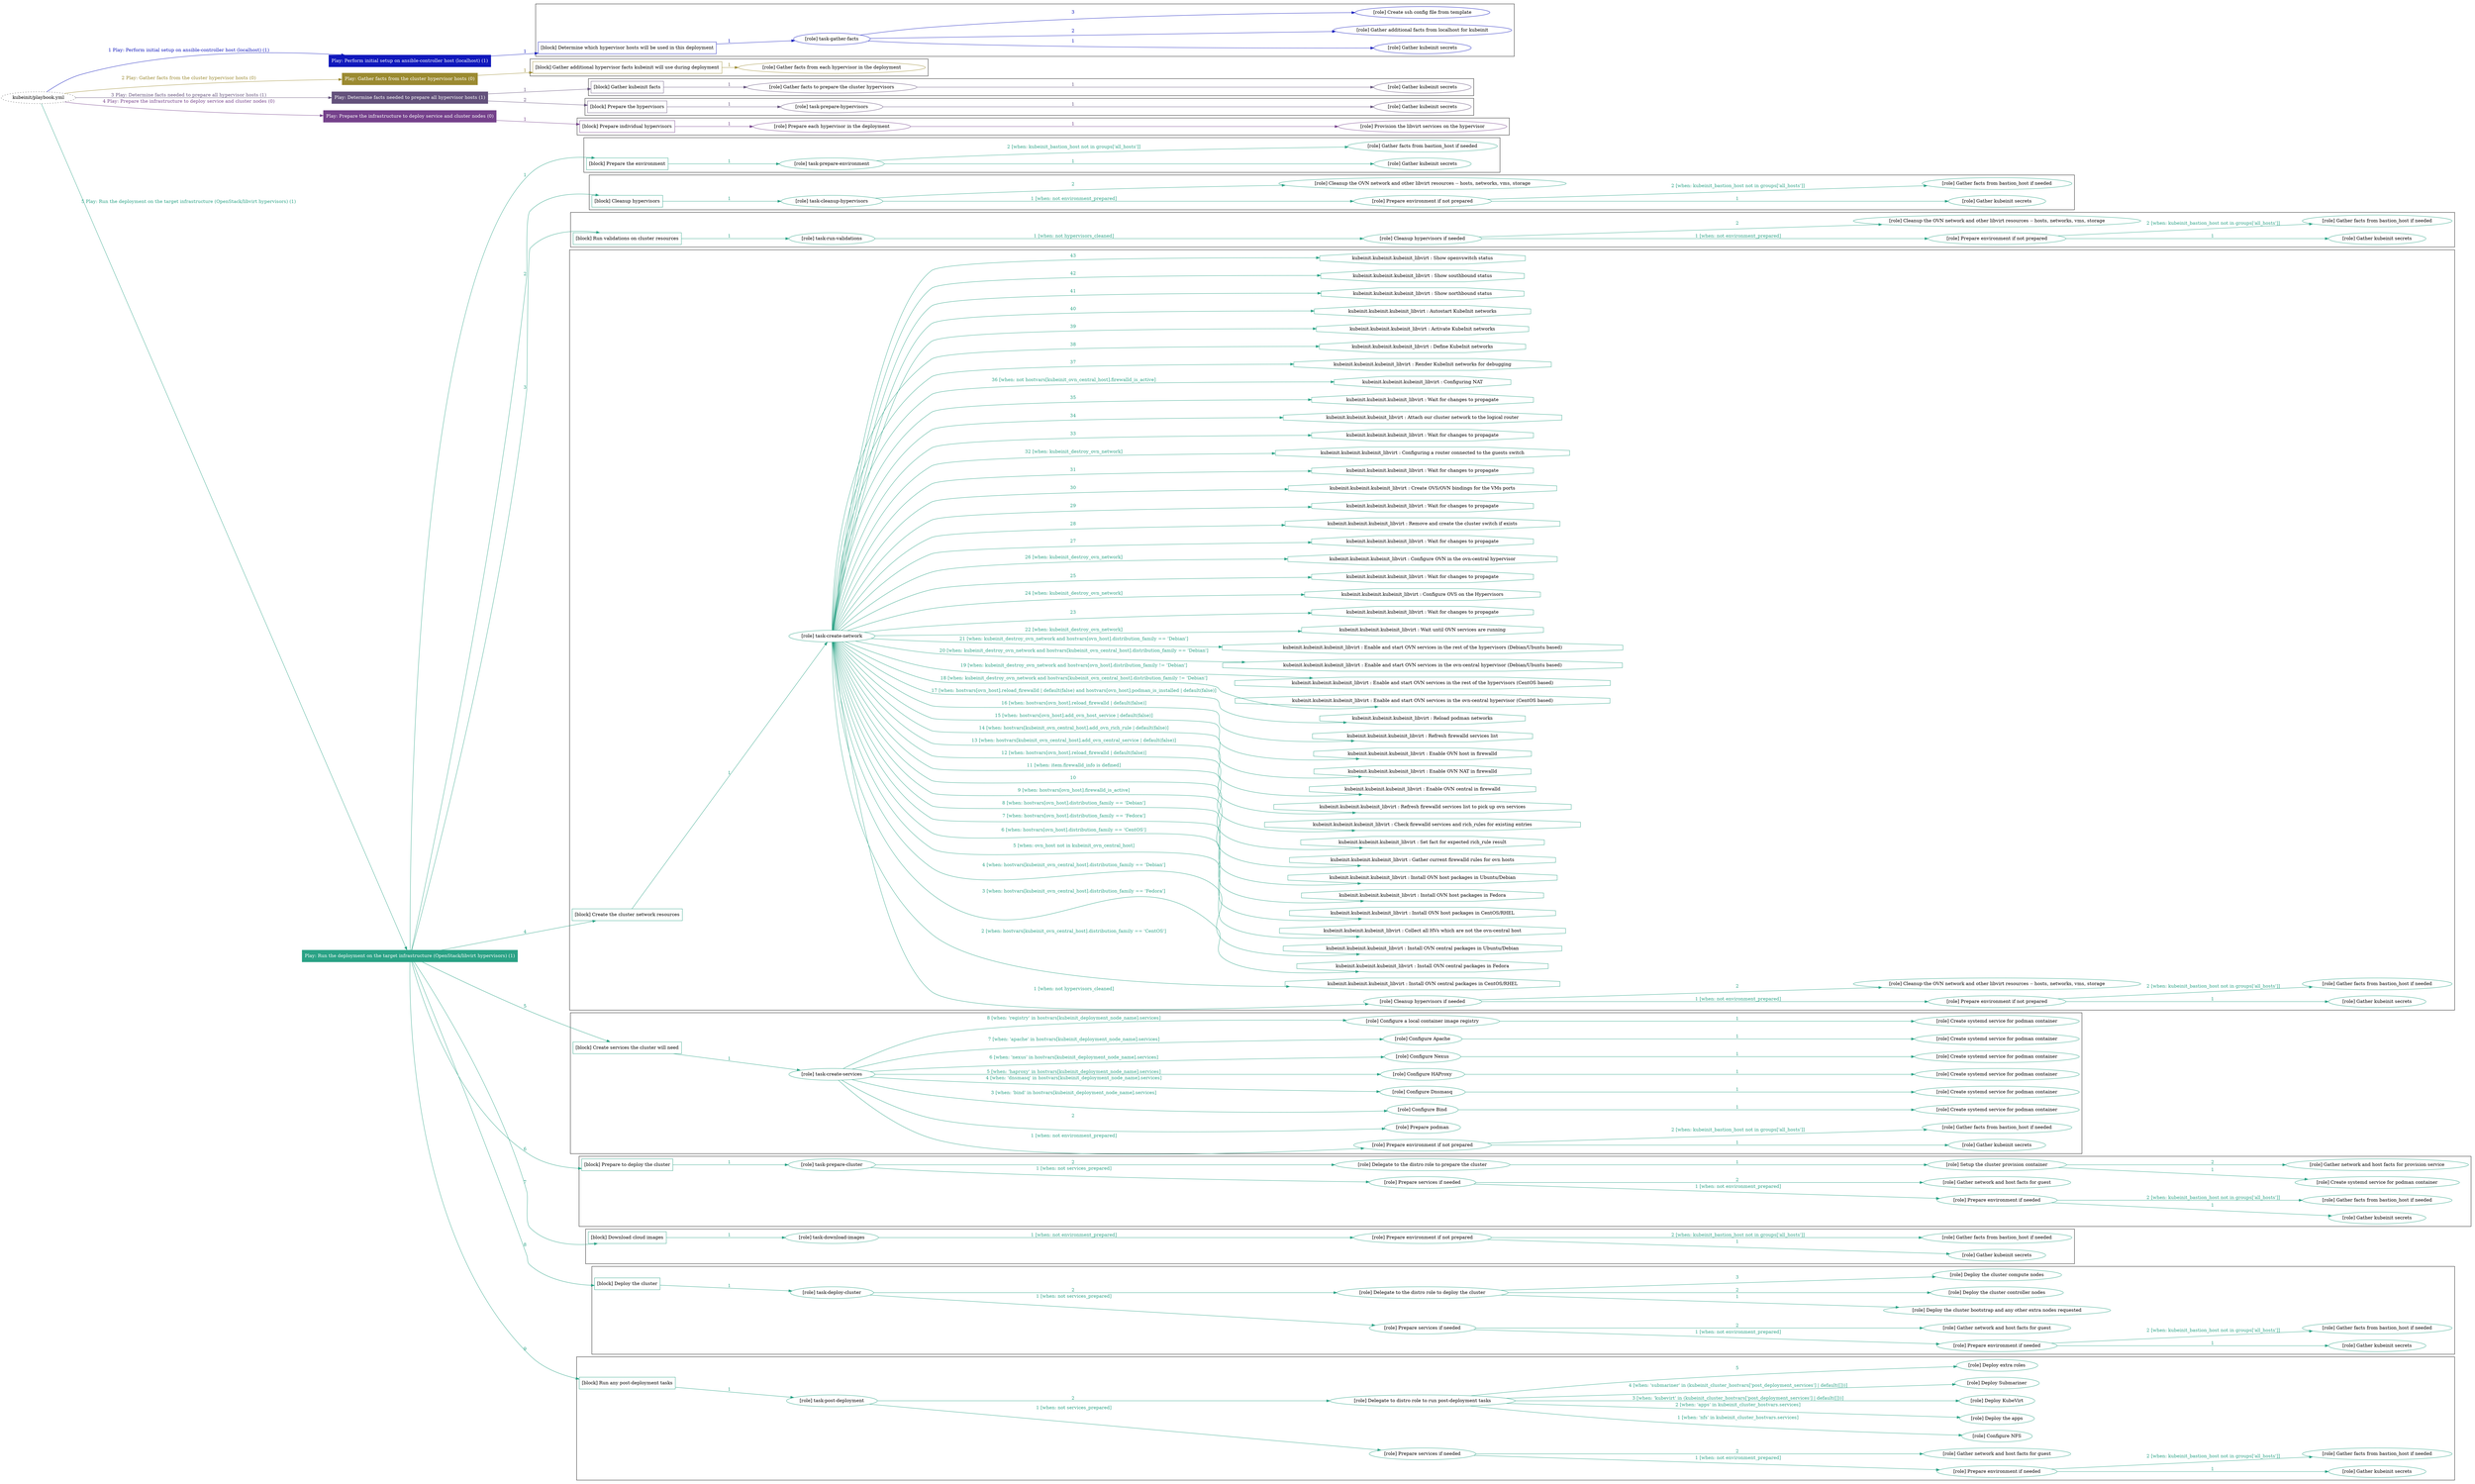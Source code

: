 digraph {
	graph [concentrate=true ordering=in rankdir=LR ratio=fill]
	edge [esep=5 sep=10]
	"kubeinit/playbook.yml" [URL="/home/runner/work/kubeinit/kubeinit/kubeinit/playbook.yml" id=playbook_65fe979a style=dotted]
	"kubeinit/playbook.yml" -> play_1a5ed4c2 [label="1 Play: Perform initial setup on ansible-controller host (localhost) (1)" color="#1018bc" fontcolor="#1018bc" id=edge_play_1a5ed4c2 labeltooltip="1 Play: Perform initial setup on ansible-controller host (localhost) (1)" tooltip="1 Play: Perform initial setup on ansible-controller host (localhost) (1)"]
	subgraph "Play: Perform initial setup on ansible-controller host (localhost) (1)" {
		play_1a5ed4c2 [label="Play: Perform initial setup on ansible-controller host (localhost) (1)" URL="/home/runner/work/kubeinit/kubeinit/kubeinit/playbook.yml" color="#1018bc" fontcolor="#ffffff" id=play_1a5ed4c2 shape=box style=filled tooltip=localhost]
		play_1a5ed4c2 -> block_94b921da [label=1 color="#1018bc" fontcolor="#1018bc" id=edge_block_94b921da labeltooltip=1 tooltip=1]
		subgraph cluster_block_94b921da {
			block_94b921da [label="[block] Determine which hypervisor hosts will be used in this deployment" URL="/home/runner/work/kubeinit/kubeinit/kubeinit/playbook.yml" color="#1018bc" id=block_94b921da labeltooltip="Determine which hypervisor hosts will be used in this deployment" shape=box tooltip="Determine which hypervisor hosts will be used in this deployment"]
			block_94b921da -> role_a3bff681 [label="1 " color="#1018bc" fontcolor="#1018bc" id=edge_role_a3bff681 labeltooltip="1 " tooltip="1 "]
			subgraph "task-gather-facts" {
				role_a3bff681 [label="[role] task-gather-facts" URL="/home/runner/work/kubeinit/kubeinit/kubeinit/playbook.yml" color="#1018bc" id=role_a3bff681 tooltip="task-gather-facts"]
				role_a3bff681 -> role_db1a35d3 [label="1 " color="#1018bc" fontcolor="#1018bc" id=edge_role_db1a35d3 labeltooltip="1 " tooltip="1 "]
				subgraph "Gather kubeinit secrets" {
					role_db1a35d3 [label="[role] Gather kubeinit secrets" URL="/home/runner/.ansible/collections/ansible_collections/kubeinit/kubeinit/roles/kubeinit_prepare/tasks/build_hypervisors_group.yml" color="#1018bc" id=role_db1a35d3 tooltip="Gather kubeinit secrets"]
				}
				role_a3bff681 -> role_113a0254 [label="2 " color="#1018bc" fontcolor="#1018bc" id=edge_role_113a0254 labeltooltip="2 " tooltip="2 "]
				subgraph "Gather additional facts from localhost for kubeinit" {
					role_113a0254 [label="[role] Gather additional facts from localhost for kubeinit" URL="/home/runner/.ansible/collections/ansible_collections/kubeinit/kubeinit/roles/kubeinit_prepare/tasks/build_hypervisors_group.yml" color="#1018bc" id=role_113a0254 tooltip="Gather additional facts from localhost for kubeinit"]
				}
				role_a3bff681 -> role_8a46492a [label="3 " color="#1018bc" fontcolor="#1018bc" id=edge_role_8a46492a labeltooltip="3 " tooltip="3 "]
				subgraph "Create ssh config file from template" {
					role_8a46492a [label="[role] Create ssh config file from template" URL="/home/runner/.ansible/collections/ansible_collections/kubeinit/kubeinit/roles/kubeinit_prepare/tasks/build_hypervisors_group.yml" color="#1018bc" id=role_8a46492a tooltip="Create ssh config file from template"]
				}
			}
		}
	}
	"kubeinit/playbook.yml" -> play_0f839377 [label="2 Play: Gather facts from the cluster hypervisor hosts (0)" color="#9b8a31" fontcolor="#9b8a31" id=edge_play_0f839377 labeltooltip="2 Play: Gather facts from the cluster hypervisor hosts (0)" tooltip="2 Play: Gather facts from the cluster hypervisor hosts (0)"]
	subgraph "Play: Gather facts from the cluster hypervisor hosts (0)" {
		play_0f839377 [label="Play: Gather facts from the cluster hypervisor hosts (0)" URL="/home/runner/work/kubeinit/kubeinit/kubeinit/playbook.yml" color="#9b8a31" fontcolor="#ffffff" id=play_0f839377 shape=box style=filled tooltip="Play: Gather facts from the cluster hypervisor hosts (0)"]
		play_0f839377 -> block_d48cab65 [label=1 color="#9b8a31" fontcolor="#9b8a31" id=edge_block_d48cab65 labeltooltip=1 tooltip=1]
		subgraph cluster_block_d48cab65 {
			block_d48cab65 [label="[block] Gather additional hypervisor facts kubeinit will use during deployment" URL="/home/runner/work/kubeinit/kubeinit/kubeinit/playbook.yml" color="#9b8a31" id=block_d48cab65 labeltooltip="Gather additional hypervisor facts kubeinit will use during deployment" shape=box tooltip="Gather additional hypervisor facts kubeinit will use during deployment"]
			block_d48cab65 -> role_995f6fc4 [label="1 " color="#9b8a31" fontcolor="#9b8a31" id=edge_role_995f6fc4 labeltooltip="1 " tooltip="1 "]
			subgraph "Gather facts from each hypervisor in the deployment" {
				role_995f6fc4 [label="[role] Gather facts from each hypervisor in the deployment" URL="/home/runner/work/kubeinit/kubeinit/kubeinit/playbook.yml" color="#9b8a31" id=role_995f6fc4 tooltip="Gather facts from each hypervisor in the deployment"]
			}
		}
	}
	"kubeinit/playbook.yml" -> play_1a31ed2c [label="3 Play: Determine facts needed to prepare all hypervisor hosts (1)" color="#63517b" fontcolor="#63517b" id=edge_play_1a31ed2c labeltooltip="3 Play: Determine facts needed to prepare all hypervisor hosts (1)" tooltip="3 Play: Determine facts needed to prepare all hypervisor hosts (1)"]
	subgraph "Play: Determine facts needed to prepare all hypervisor hosts (1)" {
		play_1a31ed2c [label="Play: Determine facts needed to prepare all hypervisor hosts (1)" URL="/home/runner/work/kubeinit/kubeinit/kubeinit/playbook.yml" color="#63517b" fontcolor="#ffffff" id=play_1a31ed2c shape=box style=filled tooltip=localhost]
		play_1a31ed2c -> block_965a4280 [label=1 color="#63517b" fontcolor="#63517b" id=edge_block_965a4280 labeltooltip=1 tooltip=1]
		subgraph cluster_block_965a4280 {
			block_965a4280 [label="[block] Gather kubeinit facts" URL="/home/runner/work/kubeinit/kubeinit/kubeinit/playbook.yml" color="#63517b" id=block_965a4280 labeltooltip="Gather kubeinit facts" shape=box tooltip="Gather kubeinit facts"]
			block_965a4280 -> role_74b84aba [label="1 " color="#63517b" fontcolor="#63517b" id=edge_role_74b84aba labeltooltip="1 " tooltip="1 "]
			subgraph "Gather facts to prepare the cluster hypervisors" {
				role_74b84aba [label="[role] Gather facts to prepare the cluster hypervisors" URL="/home/runner/work/kubeinit/kubeinit/kubeinit/playbook.yml" color="#63517b" id=role_74b84aba tooltip="Gather facts to prepare the cluster hypervisors"]
				role_74b84aba -> role_b38d807a [label="1 " color="#63517b" fontcolor="#63517b" id=edge_role_b38d807a labeltooltip="1 " tooltip="1 "]
				subgraph "Gather kubeinit secrets" {
					role_b38d807a [label="[role] Gather kubeinit secrets" URL="/home/runner/.ansible/collections/ansible_collections/kubeinit/kubeinit/roles/kubeinit_prepare/tasks/gather_kubeinit_facts.yml" color="#63517b" id=role_b38d807a tooltip="Gather kubeinit secrets"]
				}
			}
		}
		play_1a31ed2c -> block_98ec8ae7 [label=2 color="#63517b" fontcolor="#63517b" id=edge_block_98ec8ae7 labeltooltip=2 tooltip=2]
		subgraph cluster_block_98ec8ae7 {
			block_98ec8ae7 [label="[block] Prepare the hypervisors" URL="/home/runner/work/kubeinit/kubeinit/kubeinit/playbook.yml" color="#63517b" id=block_98ec8ae7 labeltooltip="Prepare the hypervisors" shape=box tooltip="Prepare the hypervisors"]
			block_98ec8ae7 -> role_351e2961 [label="1 " color="#63517b" fontcolor="#63517b" id=edge_role_351e2961 labeltooltip="1 " tooltip="1 "]
			subgraph "task-prepare-hypervisors" {
				role_351e2961 [label="[role] task-prepare-hypervisors" URL="/home/runner/work/kubeinit/kubeinit/kubeinit/playbook.yml" color="#63517b" id=role_351e2961 tooltip="task-prepare-hypervisors"]
				role_351e2961 -> role_e2f44445 [label="1 " color="#63517b" fontcolor="#63517b" id=edge_role_e2f44445 labeltooltip="1 " tooltip="1 "]
				subgraph "Gather kubeinit secrets" {
					role_e2f44445 [label="[role] Gather kubeinit secrets" URL="/home/runner/.ansible/collections/ansible_collections/kubeinit/kubeinit/roles/kubeinit_prepare/tasks/gather_kubeinit_facts.yml" color="#63517b" id=role_e2f44445 tooltip="Gather kubeinit secrets"]
				}
			}
		}
	}
	"kubeinit/playbook.yml" -> play_1d8a3083 [label="4 Play: Prepare the infrastructure to deploy service and cluster nodes (0)" color="#75418b" fontcolor="#75418b" id=edge_play_1d8a3083 labeltooltip="4 Play: Prepare the infrastructure to deploy service and cluster nodes (0)" tooltip="4 Play: Prepare the infrastructure to deploy service and cluster nodes (0)"]
	subgraph "Play: Prepare the infrastructure to deploy service and cluster nodes (0)" {
		play_1d8a3083 [label="Play: Prepare the infrastructure to deploy service and cluster nodes (0)" URL="/home/runner/work/kubeinit/kubeinit/kubeinit/playbook.yml" color="#75418b" fontcolor="#ffffff" id=play_1d8a3083 shape=box style=filled tooltip="Play: Prepare the infrastructure to deploy service and cluster nodes (0)"]
		play_1d8a3083 -> block_f8165727 [label=1 color="#75418b" fontcolor="#75418b" id=edge_block_f8165727 labeltooltip=1 tooltip=1]
		subgraph cluster_block_f8165727 {
			block_f8165727 [label="[block] Prepare individual hypervisors" URL="/home/runner/work/kubeinit/kubeinit/kubeinit/playbook.yml" color="#75418b" id=block_f8165727 labeltooltip="Prepare individual hypervisors" shape=box tooltip="Prepare individual hypervisors"]
			block_f8165727 -> role_8190650b [label="1 " color="#75418b" fontcolor="#75418b" id=edge_role_8190650b labeltooltip="1 " tooltip="1 "]
			subgraph "Prepare each hypervisor in the deployment" {
				role_8190650b [label="[role] Prepare each hypervisor in the deployment" URL="/home/runner/work/kubeinit/kubeinit/kubeinit/playbook.yml" color="#75418b" id=role_8190650b tooltip="Prepare each hypervisor in the deployment"]
				role_8190650b -> role_9bd45e66 [label="1 " color="#75418b" fontcolor="#75418b" id=edge_role_9bd45e66 labeltooltip="1 " tooltip="1 "]
				subgraph "Provision the libvirt services on the hypervisor" {
					role_9bd45e66 [label="[role] Provision the libvirt services on the hypervisor" URL="/home/runner/.ansible/collections/ansible_collections/kubeinit/kubeinit/roles/kubeinit_prepare/tasks/prepare_hypervisor.yml" color="#75418b" id=role_9bd45e66 tooltip="Provision the libvirt services on the hypervisor"]
				}
			}
		}
	}
	"kubeinit/playbook.yml" -> play_62eb1fdd [label="5 Play: Run the deployment on the target infrastructure (OpenStack/libvirt hypervisors) (1)" color="#2aa285" fontcolor="#2aa285" id=edge_play_62eb1fdd labeltooltip="5 Play: Run the deployment on the target infrastructure (OpenStack/libvirt hypervisors) (1)" tooltip="5 Play: Run the deployment on the target infrastructure (OpenStack/libvirt hypervisors) (1)"]
	subgraph "Play: Run the deployment on the target infrastructure (OpenStack/libvirt hypervisors) (1)" {
		play_62eb1fdd [label="Play: Run the deployment on the target infrastructure (OpenStack/libvirt hypervisors) (1)" URL="/home/runner/work/kubeinit/kubeinit/kubeinit/playbook.yml" color="#2aa285" fontcolor="#ffffff" id=play_62eb1fdd shape=box style=filled tooltip=localhost]
		play_62eb1fdd -> block_3736f8ca [label=1 color="#2aa285" fontcolor="#2aa285" id=edge_block_3736f8ca labeltooltip=1 tooltip=1]
		subgraph cluster_block_3736f8ca {
			block_3736f8ca [label="[block] Prepare the environment" URL="/home/runner/work/kubeinit/kubeinit/kubeinit/playbook.yml" color="#2aa285" id=block_3736f8ca labeltooltip="Prepare the environment" shape=box tooltip="Prepare the environment"]
			block_3736f8ca -> role_a99ccc2f [label="1 " color="#2aa285" fontcolor="#2aa285" id=edge_role_a99ccc2f labeltooltip="1 " tooltip="1 "]
			subgraph "task-prepare-environment" {
				role_a99ccc2f [label="[role] task-prepare-environment" URL="/home/runner/work/kubeinit/kubeinit/kubeinit/playbook.yml" color="#2aa285" id=role_a99ccc2f tooltip="task-prepare-environment"]
				role_a99ccc2f -> role_ebc72e27 [label="1 " color="#2aa285" fontcolor="#2aa285" id=edge_role_ebc72e27 labeltooltip="1 " tooltip="1 "]
				subgraph "Gather kubeinit secrets" {
					role_ebc72e27 [label="[role] Gather kubeinit secrets" URL="/home/runner/.ansible/collections/ansible_collections/kubeinit/kubeinit/roles/kubeinit_prepare/tasks/gather_kubeinit_facts.yml" color="#2aa285" id=role_ebc72e27 tooltip="Gather kubeinit secrets"]
				}
				role_a99ccc2f -> role_20be1521 [label="2 [when: kubeinit_bastion_host not in groups['all_hosts']]" color="#2aa285" fontcolor="#2aa285" id=edge_role_20be1521 labeltooltip="2 [when: kubeinit_bastion_host not in groups['all_hosts']]" tooltip="2 [when: kubeinit_bastion_host not in groups['all_hosts']]"]
				subgraph "Gather facts from bastion_host if needed" {
					role_20be1521 [label="[role] Gather facts from bastion_host if needed" URL="/home/runner/.ansible/collections/ansible_collections/kubeinit/kubeinit/roles/kubeinit_prepare/tasks/main.yml" color="#2aa285" id=role_20be1521 tooltip="Gather facts from bastion_host if needed"]
				}
			}
		}
		play_62eb1fdd -> block_12411ff2 [label=2 color="#2aa285" fontcolor="#2aa285" id=edge_block_12411ff2 labeltooltip=2 tooltip=2]
		subgraph cluster_block_12411ff2 {
			block_12411ff2 [label="[block] Cleanup hypervisors" URL="/home/runner/work/kubeinit/kubeinit/kubeinit/playbook.yml" color="#2aa285" id=block_12411ff2 labeltooltip="Cleanup hypervisors" shape=box tooltip="Cleanup hypervisors"]
			block_12411ff2 -> role_79111443 [label="1 " color="#2aa285" fontcolor="#2aa285" id=edge_role_79111443 labeltooltip="1 " tooltip="1 "]
			subgraph "task-cleanup-hypervisors" {
				role_79111443 [label="[role] task-cleanup-hypervisors" URL="/home/runner/work/kubeinit/kubeinit/kubeinit/playbook.yml" color="#2aa285" id=role_79111443 tooltip="task-cleanup-hypervisors"]
				role_79111443 -> role_e7af1ec6 [label="1 [when: not environment_prepared]" color="#2aa285" fontcolor="#2aa285" id=edge_role_e7af1ec6 labeltooltip="1 [when: not environment_prepared]" tooltip="1 [when: not environment_prepared]"]
				subgraph "Prepare environment if not prepared" {
					role_e7af1ec6 [label="[role] Prepare environment if not prepared" URL="/home/runner/.ansible/collections/ansible_collections/kubeinit/kubeinit/roles/kubeinit_libvirt/tasks/cleanup_hypervisors.yml" color="#2aa285" id=role_e7af1ec6 tooltip="Prepare environment if not prepared"]
					role_e7af1ec6 -> role_3ae3f918 [label="1 " color="#2aa285" fontcolor="#2aa285" id=edge_role_3ae3f918 labeltooltip="1 " tooltip="1 "]
					subgraph "Gather kubeinit secrets" {
						role_3ae3f918 [label="[role] Gather kubeinit secrets" URL="/home/runner/.ansible/collections/ansible_collections/kubeinit/kubeinit/roles/kubeinit_prepare/tasks/gather_kubeinit_facts.yml" color="#2aa285" id=role_3ae3f918 tooltip="Gather kubeinit secrets"]
					}
					role_e7af1ec6 -> role_90453454 [label="2 [when: kubeinit_bastion_host not in groups['all_hosts']]" color="#2aa285" fontcolor="#2aa285" id=edge_role_90453454 labeltooltip="2 [when: kubeinit_bastion_host not in groups['all_hosts']]" tooltip="2 [when: kubeinit_bastion_host not in groups['all_hosts']]"]
					subgraph "Gather facts from bastion_host if needed" {
						role_90453454 [label="[role] Gather facts from bastion_host if needed" URL="/home/runner/.ansible/collections/ansible_collections/kubeinit/kubeinit/roles/kubeinit_prepare/tasks/main.yml" color="#2aa285" id=role_90453454 tooltip="Gather facts from bastion_host if needed"]
					}
				}
				role_79111443 -> role_b8cb1f21 [label="2 " color="#2aa285" fontcolor="#2aa285" id=edge_role_b8cb1f21 labeltooltip="2 " tooltip="2 "]
				subgraph "Cleanup the OVN network and other libvirt resources -- hosts, networks, vms, storage" {
					role_b8cb1f21 [label="[role] Cleanup the OVN network and other libvirt resources -- hosts, networks, vms, storage" URL="/home/runner/.ansible/collections/ansible_collections/kubeinit/kubeinit/roles/kubeinit_libvirt/tasks/cleanup_hypervisors.yml" color="#2aa285" id=role_b8cb1f21 tooltip="Cleanup the OVN network and other libvirt resources -- hosts, networks, vms, storage"]
				}
			}
		}
		play_62eb1fdd -> block_af5a7473 [label=3 color="#2aa285" fontcolor="#2aa285" id=edge_block_af5a7473 labeltooltip=3 tooltip=3]
		subgraph cluster_block_af5a7473 {
			block_af5a7473 [label="[block] Run validations on cluster resources" URL="/home/runner/work/kubeinit/kubeinit/kubeinit/playbook.yml" color="#2aa285" id=block_af5a7473 labeltooltip="Run validations on cluster resources" shape=box tooltip="Run validations on cluster resources"]
			block_af5a7473 -> role_e5566760 [label="1 " color="#2aa285" fontcolor="#2aa285" id=edge_role_e5566760 labeltooltip="1 " tooltip="1 "]
			subgraph "task-run-validations" {
				role_e5566760 [label="[role] task-run-validations" URL="/home/runner/work/kubeinit/kubeinit/kubeinit/playbook.yml" color="#2aa285" id=role_e5566760 tooltip="task-run-validations"]
				role_e5566760 -> role_0bca51fd [label="1 [when: not hypervisors_cleaned]" color="#2aa285" fontcolor="#2aa285" id=edge_role_0bca51fd labeltooltip="1 [when: not hypervisors_cleaned]" tooltip="1 [when: not hypervisors_cleaned]"]
				subgraph "Cleanup hypervisors if needed" {
					role_0bca51fd [label="[role] Cleanup hypervisors if needed" URL="/home/runner/.ansible/collections/ansible_collections/kubeinit/kubeinit/roles/kubeinit_validations/tasks/main.yml" color="#2aa285" id=role_0bca51fd tooltip="Cleanup hypervisors if needed"]
					role_0bca51fd -> role_dee9867c [label="1 [when: not environment_prepared]" color="#2aa285" fontcolor="#2aa285" id=edge_role_dee9867c labeltooltip="1 [when: not environment_prepared]" tooltip="1 [when: not environment_prepared]"]
					subgraph "Prepare environment if not prepared" {
						role_dee9867c [label="[role] Prepare environment if not prepared" URL="/home/runner/.ansible/collections/ansible_collections/kubeinit/kubeinit/roles/kubeinit_libvirt/tasks/cleanup_hypervisors.yml" color="#2aa285" id=role_dee9867c tooltip="Prepare environment if not prepared"]
						role_dee9867c -> role_00837ab8 [label="1 " color="#2aa285" fontcolor="#2aa285" id=edge_role_00837ab8 labeltooltip="1 " tooltip="1 "]
						subgraph "Gather kubeinit secrets" {
							role_00837ab8 [label="[role] Gather kubeinit secrets" URL="/home/runner/.ansible/collections/ansible_collections/kubeinit/kubeinit/roles/kubeinit_prepare/tasks/gather_kubeinit_facts.yml" color="#2aa285" id=role_00837ab8 tooltip="Gather kubeinit secrets"]
						}
						role_dee9867c -> role_d99b4cbd [label="2 [when: kubeinit_bastion_host not in groups['all_hosts']]" color="#2aa285" fontcolor="#2aa285" id=edge_role_d99b4cbd labeltooltip="2 [when: kubeinit_bastion_host not in groups['all_hosts']]" tooltip="2 [when: kubeinit_bastion_host not in groups['all_hosts']]"]
						subgraph "Gather facts from bastion_host if needed" {
							role_d99b4cbd [label="[role] Gather facts from bastion_host if needed" URL="/home/runner/.ansible/collections/ansible_collections/kubeinit/kubeinit/roles/kubeinit_prepare/tasks/main.yml" color="#2aa285" id=role_d99b4cbd tooltip="Gather facts from bastion_host if needed"]
						}
					}
					role_0bca51fd -> role_00996845 [label="2 " color="#2aa285" fontcolor="#2aa285" id=edge_role_00996845 labeltooltip="2 " tooltip="2 "]
					subgraph "Cleanup the OVN network and other libvirt resources -- hosts, networks, vms, storage" {
						role_00996845 [label="[role] Cleanup the OVN network and other libvirt resources -- hosts, networks, vms, storage" URL="/home/runner/.ansible/collections/ansible_collections/kubeinit/kubeinit/roles/kubeinit_libvirt/tasks/cleanup_hypervisors.yml" color="#2aa285" id=role_00996845 tooltip="Cleanup the OVN network and other libvirt resources -- hosts, networks, vms, storage"]
					}
				}
			}
		}
		play_62eb1fdd -> block_2176d133 [label=4 color="#2aa285" fontcolor="#2aa285" id=edge_block_2176d133 labeltooltip=4 tooltip=4]
		subgraph cluster_block_2176d133 {
			block_2176d133 [label="[block] Create the cluster network resources" URL="/home/runner/work/kubeinit/kubeinit/kubeinit/playbook.yml" color="#2aa285" id=block_2176d133 labeltooltip="Create the cluster network resources" shape=box tooltip="Create the cluster network resources"]
			block_2176d133 -> role_f7e8f1bf [label="1 " color="#2aa285" fontcolor="#2aa285" id=edge_role_f7e8f1bf labeltooltip="1 " tooltip="1 "]
			subgraph "task-create-network" {
				role_f7e8f1bf [label="[role] task-create-network" URL="/home/runner/work/kubeinit/kubeinit/kubeinit/playbook.yml" color="#2aa285" id=role_f7e8f1bf tooltip="task-create-network"]
				role_f7e8f1bf -> role_8bfa2ee3 [label="1 [when: not hypervisors_cleaned]" color="#2aa285" fontcolor="#2aa285" id=edge_role_8bfa2ee3 labeltooltip="1 [when: not hypervisors_cleaned]" tooltip="1 [when: not hypervisors_cleaned]"]
				subgraph "Cleanup hypervisors if needed" {
					role_8bfa2ee3 [label="[role] Cleanup hypervisors if needed" URL="/home/runner/.ansible/collections/ansible_collections/kubeinit/kubeinit/roles/kubeinit_libvirt/tasks/create_network.yml" color="#2aa285" id=role_8bfa2ee3 tooltip="Cleanup hypervisors if needed"]
					role_8bfa2ee3 -> role_e4d24fd9 [label="1 [when: not environment_prepared]" color="#2aa285" fontcolor="#2aa285" id=edge_role_e4d24fd9 labeltooltip="1 [when: not environment_prepared]" tooltip="1 [when: not environment_prepared]"]
					subgraph "Prepare environment if not prepared" {
						role_e4d24fd9 [label="[role] Prepare environment if not prepared" URL="/home/runner/.ansible/collections/ansible_collections/kubeinit/kubeinit/roles/kubeinit_libvirt/tasks/cleanup_hypervisors.yml" color="#2aa285" id=role_e4d24fd9 tooltip="Prepare environment if not prepared"]
						role_e4d24fd9 -> role_627423d1 [label="1 " color="#2aa285" fontcolor="#2aa285" id=edge_role_627423d1 labeltooltip="1 " tooltip="1 "]
						subgraph "Gather kubeinit secrets" {
							role_627423d1 [label="[role] Gather kubeinit secrets" URL="/home/runner/.ansible/collections/ansible_collections/kubeinit/kubeinit/roles/kubeinit_prepare/tasks/gather_kubeinit_facts.yml" color="#2aa285" id=role_627423d1 tooltip="Gather kubeinit secrets"]
						}
						role_e4d24fd9 -> role_41e28515 [label="2 [when: kubeinit_bastion_host not in groups['all_hosts']]" color="#2aa285" fontcolor="#2aa285" id=edge_role_41e28515 labeltooltip="2 [when: kubeinit_bastion_host not in groups['all_hosts']]" tooltip="2 [when: kubeinit_bastion_host not in groups['all_hosts']]"]
						subgraph "Gather facts from bastion_host if needed" {
							role_41e28515 [label="[role] Gather facts from bastion_host if needed" URL="/home/runner/.ansible/collections/ansible_collections/kubeinit/kubeinit/roles/kubeinit_prepare/tasks/main.yml" color="#2aa285" id=role_41e28515 tooltip="Gather facts from bastion_host if needed"]
						}
					}
					role_8bfa2ee3 -> role_540a6ed2 [label="2 " color="#2aa285" fontcolor="#2aa285" id=edge_role_540a6ed2 labeltooltip="2 " tooltip="2 "]
					subgraph "Cleanup the OVN network and other libvirt resources -- hosts, networks, vms, storage" {
						role_540a6ed2 [label="[role] Cleanup the OVN network and other libvirt resources -- hosts, networks, vms, storage" URL="/home/runner/.ansible/collections/ansible_collections/kubeinit/kubeinit/roles/kubeinit_libvirt/tasks/cleanup_hypervisors.yml" color="#2aa285" id=role_540a6ed2 tooltip="Cleanup the OVN network and other libvirt resources -- hosts, networks, vms, storage"]
					}
				}
				task_0b432290 [label="kubeinit.kubeinit.kubeinit_libvirt : Install OVN central packages in CentOS/RHEL" URL="/home/runner/.ansible/collections/ansible_collections/kubeinit/kubeinit/roles/kubeinit_libvirt/tasks/create_network.yml" color="#2aa285" id=task_0b432290 shape=octagon tooltip="kubeinit.kubeinit.kubeinit_libvirt : Install OVN central packages in CentOS/RHEL"]
				role_f7e8f1bf -> task_0b432290 [label="2 [when: hostvars[kubeinit_ovn_central_host].distribution_family == 'CentOS']" color="#2aa285" fontcolor="#2aa285" id=edge_task_0b432290 labeltooltip="2 [when: hostvars[kubeinit_ovn_central_host].distribution_family == 'CentOS']" tooltip="2 [when: hostvars[kubeinit_ovn_central_host].distribution_family == 'CentOS']"]
				task_97dbac1d [label="kubeinit.kubeinit.kubeinit_libvirt : Install OVN central packages in Fedora" URL="/home/runner/.ansible/collections/ansible_collections/kubeinit/kubeinit/roles/kubeinit_libvirt/tasks/create_network.yml" color="#2aa285" id=task_97dbac1d shape=octagon tooltip="kubeinit.kubeinit.kubeinit_libvirt : Install OVN central packages in Fedora"]
				role_f7e8f1bf -> task_97dbac1d [label="3 [when: hostvars[kubeinit_ovn_central_host].distribution_family == 'Fedora']" color="#2aa285" fontcolor="#2aa285" id=edge_task_97dbac1d labeltooltip="3 [when: hostvars[kubeinit_ovn_central_host].distribution_family == 'Fedora']" tooltip="3 [when: hostvars[kubeinit_ovn_central_host].distribution_family == 'Fedora']"]
				task_871e333a [label="kubeinit.kubeinit.kubeinit_libvirt : Install OVN central packages in Ubuntu/Debian" URL="/home/runner/.ansible/collections/ansible_collections/kubeinit/kubeinit/roles/kubeinit_libvirt/tasks/create_network.yml" color="#2aa285" id=task_871e333a shape=octagon tooltip="kubeinit.kubeinit.kubeinit_libvirt : Install OVN central packages in Ubuntu/Debian"]
				role_f7e8f1bf -> task_871e333a [label="4 [when: hostvars[kubeinit_ovn_central_host].distribution_family == 'Debian']" color="#2aa285" fontcolor="#2aa285" id=edge_task_871e333a labeltooltip="4 [when: hostvars[kubeinit_ovn_central_host].distribution_family == 'Debian']" tooltip="4 [when: hostvars[kubeinit_ovn_central_host].distribution_family == 'Debian']"]
				task_421cedb1 [label="kubeinit.kubeinit.kubeinit_libvirt : Collect all HVs which are not the ovn-central host" URL="/home/runner/.ansible/collections/ansible_collections/kubeinit/kubeinit/roles/kubeinit_libvirt/tasks/create_network.yml" color="#2aa285" id=task_421cedb1 shape=octagon tooltip="kubeinit.kubeinit.kubeinit_libvirt : Collect all HVs which are not the ovn-central host"]
				role_f7e8f1bf -> task_421cedb1 [label="5 [when: ovn_host not in kubeinit_ovn_central_host]" color="#2aa285" fontcolor="#2aa285" id=edge_task_421cedb1 labeltooltip="5 [when: ovn_host not in kubeinit_ovn_central_host]" tooltip="5 [when: ovn_host not in kubeinit_ovn_central_host]"]
				task_66297922 [label="kubeinit.kubeinit.kubeinit_libvirt : Install OVN host packages in CentOS/RHEL" URL="/home/runner/.ansible/collections/ansible_collections/kubeinit/kubeinit/roles/kubeinit_libvirt/tasks/create_network.yml" color="#2aa285" id=task_66297922 shape=octagon tooltip="kubeinit.kubeinit.kubeinit_libvirt : Install OVN host packages in CentOS/RHEL"]
				role_f7e8f1bf -> task_66297922 [label="6 [when: hostvars[ovn_host].distribution_family == 'CentOS']" color="#2aa285" fontcolor="#2aa285" id=edge_task_66297922 labeltooltip="6 [when: hostvars[ovn_host].distribution_family == 'CentOS']" tooltip="6 [when: hostvars[ovn_host].distribution_family == 'CentOS']"]
				task_f73308f3 [label="kubeinit.kubeinit.kubeinit_libvirt : Install OVN host packages in Fedora" URL="/home/runner/.ansible/collections/ansible_collections/kubeinit/kubeinit/roles/kubeinit_libvirt/tasks/create_network.yml" color="#2aa285" id=task_f73308f3 shape=octagon tooltip="kubeinit.kubeinit.kubeinit_libvirt : Install OVN host packages in Fedora"]
				role_f7e8f1bf -> task_f73308f3 [label="7 [when: hostvars[ovn_host].distribution_family == 'Fedora']" color="#2aa285" fontcolor="#2aa285" id=edge_task_f73308f3 labeltooltip="7 [when: hostvars[ovn_host].distribution_family == 'Fedora']" tooltip="7 [when: hostvars[ovn_host].distribution_family == 'Fedora']"]
				task_26e959bf [label="kubeinit.kubeinit.kubeinit_libvirt : Install OVN host packages in Ubuntu/Debian" URL="/home/runner/.ansible/collections/ansible_collections/kubeinit/kubeinit/roles/kubeinit_libvirt/tasks/create_network.yml" color="#2aa285" id=task_26e959bf shape=octagon tooltip="kubeinit.kubeinit.kubeinit_libvirt : Install OVN host packages in Ubuntu/Debian"]
				role_f7e8f1bf -> task_26e959bf [label="8 [when: hostvars[ovn_host].distribution_family == 'Debian']" color="#2aa285" fontcolor="#2aa285" id=edge_task_26e959bf labeltooltip="8 [when: hostvars[ovn_host].distribution_family == 'Debian']" tooltip="8 [when: hostvars[ovn_host].distribution_family == 'Debian']"]
				task_19526ac5 [label="kubeinit.kubeinit.kubeinit_libvirt : Gather current firewalld rules for ovn hosts" URL="/home/runner/.ansible/collections/ansible_collections/kubeinit/kubeinit/roles/kubeinit_libvirt/tasks/create_network.yml" color="#2aa285" id=task_19526ac5 shape=octagon tooltip="kubeinit.kubeinit.kubeinit_libvirt : Gather current firewalld rules for ovn hosts"]
				role_f7e8f1bf -> task_19526ac5 [label="9 [when: hostvars[ovn_host].firewalld_is_active]" color="#2aa285" fontcolor="#2aa285" id=edge_task_19526ac5 labeltooltip="9 [when: hostvars[ovn_host].firewalld_is_active]" tooltip="9 [when: hostvars[ovn_host].firewalld_is_active]"]
				task_32ee94c3 [label="kubeinit.kubeinit.kubeinit_libvirt : Set fact for expected rich_rule result" URL="/home/runner/.ansible/collections/ansible_collections/kubeinit/kubeinit/roles/kubeinit_libvirt/tasks/create_network.yml" color="#2aa285" id=task_32ee94c3 shape=octagon tooltip="kubeinit.kubeinit.kubeinit_libvirt : Set fact for expected rich_rule result"]
				role_f7e8f1bf -> task_32ee94c3 [label="10 " color="#2aa285" fontcolor="#2aa285" id=edge_task_32ee94c3 labeltooltip="10 " tooltip="10 "]
				task_0300d845 [label="kubeinit.kubeinit.kubeinit_libvirt : Check firewalld services and rich_rules for existing entries" URL="/home/runner/.ansible/collections/ansible_collections/kubeinit/kubeinit/roles/kubeinit_libvirt/tasks/create_network.yml" color="#2aa285" id=task_0300d845 shape=octagon tooltip="kubeinit.kubeinit.kubeinit_libvirt : Check firewalld services and rich_rules for existing entries"]
				role_f7e8f1bf -> task_0300d845 [label="11 [when: item.firewalld_info is defined]" color="#2aa285" fontcolor="#2aa285" id=edge_task_0300d845 labeltooltip="11 [when: item.firewalld_info is defined]" tooltip="11 [when: item.firewalld_info is defined]"]
				task_38c25397 [label="kubeinit.kubeinit.kubeinit_libvirt : Refresh firewalld services list to pick up ovn services" URL="/home/runner/.ansible/collections/ansible_collections/kubeinit/kubeinit/roles/kubeinit_libvirt/tasks/create_network.yml" color="#2aa285" id=task_38c25397 shape=octagon tooltip="kubeinit.kubeinit.kubeinit_libvirt : Refresh firewalld services list to pick up ovn services"]
				role_f7e8f1bf -> task_38c25397 [label="12 [when: hostvars[ovn_host].reload_firewalld | default(false)]" color="#2aa285" fontcolor="#2aa285" id=edge_task_38c25397 labeltooltip="12 [when: hostvars[ovn_host].reload_firewalld | default(false)]" tooltip="12 [when: hostvars[ovn_host].reload_firewalld | default(false)]"]
				task_df37c27a [label="kubeinit.kubeinit.kubeinit_libvirt : Enable OVN central in firewalld" URL="/home/runner/.ansible/collections/ansible_collections/kubeinit/kubeinit/roles/kubeinit_libvirt/tasks/create_network.yml" color="#2aa285" id=task_df37c27a shape=octagon tooltip="kubeinit.kubeinit.kubeinit_libvirt : Enable OVN central in firewalld"]
				role_f7e8f1bf -> task_df37c27a [label="13 [when: hostvars[kubeinit_ovn_central_host].add_ovn_central_service | default(false)]" color="#2aa285" fontcolor="#2aa285" id=edge_task_df37c27a labeltooltip="13 [when: hostvars[kubeinit_ovn_central_host].add_ovn_central_service | default(false)]" tooltip="13 [when: hostvars[kubeinit_ovn_central_host].add_ovn_central_service | default(false)]"]
				task_dcbac351 [label="kubeinit.kubeinit.kubeinit_libvirt : Enable OVN NAT in firewalld" URL="/home/runner/.ansible/collections/ansible_collections/kubeinit/kubeinit/roles/kubeinit_libvirt/tasks/create_network.yml" color="#2aa285" id=task_dcbac351 shape=octagon tooltip="kubeinit.kubeinit.kubeinit_libvirt : Enable OVN NAT in firewalld"]
				role_f7e8f1bf -> task_dcbac351 [label="14 [when: hostvars[kubeinit_ovn_central_host].add_ovn_rich_rule | default(false)]" color="#2aa285" fontcolor="#2aa285" id=edge_task_dcbac351 labeltooltip="14 [when: hostvars[kubeinit_ovn_central_host].add_ovn_rich_rule | default(false)]" tooltip="14 [when: hostvars[kubeinit_ovn_central_host].add_ovn_rich_rule | default(false)]"]
				task_c043a2bd [label="kubeinit.kubeinit.kubeinit_libvirt : Enable OVN host in firewalld" URL="/home/runner/.ansible/collections/ansible_collections/kubeinit/kubeinit/roles/kubeinit_libvirt/tasks/create_network.yml" color="#2aa285" id=task_c043a2bd shape=octagon tooltip="kubeinit.kubeinit.kubeinit_libvirt : Enable OVN host in firewalld"]
				role_f7e8f1bf -> task_c043a2bd [label="15 [when: hostvars[ovn_host].add_ovn_host_service | default(false)]" color="#2aa285" fontcolor="#2aa285" id=edge_task_c043a2bd labeltooltip="15 [when: hostvars[ovn_host].add_ovn_host_service | default(false)]" tooltip="15 [when: hostvars[ovn_host].add_ovn_host_service | default(false)]"]
				task_89b914dc [label="kubeinit.kubeinit.kubeinit_libvirt : Refresh firewalld services list" URL="/home/runner/.ansible/collections/ansible_collections/kubeinit/kubeinit/roles/kubeinit_libvirt/tasks/create_network.yml" color="#2aa285" id=task_89b914dc shape=octagon tooltip="kubeinit.kubeinit.kubeinit_libvirt : Refresh firewalld services list"]
				role_f7e8f1bf -> task_89b914dc [label="16 [when: hostvars[ovn_host].reload_firewalld | default(false)]" color="#2aa285" fontcolor="#2aa285" id=edge_task_89b914dc labeltooltip="16 [when: hostvars[ovn_host].reload_firewalld | default(false)]" tooltip="16 [when: hostvars[ovn_host].reload_firewalld | default(false)]"]
				task_b1f9e18e [label="kubeinit.kubeinit.kubeinit_libvirt : Reload podman networks" URL="/home/runner/.ansible/collections/ansible_collections/kubeinit/kubeinit/roles/kubeinit_libvirt/tasks/create_network.yml" color="#2aa285" id=task_b1f9e18e shape=octagon tooltip="kubeinit.kubeinit.kubeinit_libvirt : Reload podman networks"]
				role_f7e8f1bf -> task_b1f9e18e [label="17 [when: hostvars[ovn_host].reload_firewalld | default(false) and hostvars[ovn_host].podman_is_installed | default(false)]" color="#2aa285" fontcolor="#2aa285" id=edge_task_b1f9e18e labeltooltip="17 [when: hostvars[ovn_host].reload_firewalld | default(false) and hostvars[ovn_host].podman_is_installed | default(false)]" tooltip="17 [when: hostvars[ovn_host].reload_firewalld | default(false) and hostvars[ovn_host].podman_is_installed | default(false)]"]
				task_04798161 [label="kubeinit.kubeinit.kubeinit_libvirt : Enable and start OVN services in the ovn-central hypervisor (CentOS based)" URL="/home/runner/.ansible/collections/ansible_collections/kubeinit/kubeinit/roles/kubeinit_libvirt/tasks/create_network.yml" color="#2aa285" id=task_04798161 shape=octagon tooltip="kubeinit.kubeinit.kubeinit_libvirt : Enable and start OVN services in the ovn-central hypervisor (CentOS based)"]
				role_f7e8f1bf -> task_04798161 [label="18 [when: kubeinit_destroy_ovn_network and hostvars[kubeinit_ovn_central_host].distribution_family != 'Debian']" color="#2aa285" fontcolor="#2aa285" id=edge_task_04798161 labeltooltip="18 [when: kubeinit_destroy_ovn_network and hostvars[kubeinit_ovn_central_host].distribution_family != 'Debian']" tooltip="18 [when: kubeinit_destroy_ovn_network and hostvars[kubeinit_ovn_central_host].distribution_family != 'Debian']"]
				task_fac15aa0 [label="kubeinit.kubeinit.kubeinit_libvirt : Enable and start OVN services in the rest of the hypervisors (CentOS based)" URL="/home/runner/.ansible/collections/ansible_collections/kubeinit/kubeinit/roles/kubeinit_libvirt/tasks/create_network.yml" color="#2aa285" id=task_fac15aa0 shape=octagon tooltip="kubeinit.kubeinit.kubeinit_libvirt : Enable and start OVN services in the rest of the hypervisors (CentOS based)"]
				role_f7e8f1bf -> task_fac15aa0 [label="19 [when: kubeinit_destroy_ovn_network and hostvars[ovn_host].distribution_family != 'Debian']" color="#2aa285" fontcolor="#2aa285" id=edge_task_fac15aa0 labeltooltip="19 [when: kubeinit_destroy_ovn_network and hostvars[ovn_host].distribution_family != 'Debian']" tooltip="19 [when: kubeinit_destroy_ovn_network and hostvars[ovn_host].distribution_family != 'Debian']"]
				task_1d12620e [label="kubeinit.kubeinit.kubeinit_libvirt : Enable and start OVN services in the ovn-central hypervisor (Debian/Ubuntu based)" URL="/home/runner/.ansible/collections/ansible_collections/kubeinit/kubeinit/roles/kubeinit_libvirt/tasks/create_network.yml" color="#2aa285" id=task_1d12620e shape=octagon tooltip="kubeinit.kubeinit.kubeinit_libvirt : Enable and start OVN services in the ovn-central hypervisor (Debian/Ubuntu based)"]
				role_f7e8f1bf -> task_1d12620e [label="20 [when: kubeinit_destroy_ovn_network and hostvars[kubeinit_ovn_central_host].distribution_family == 'Debian']" color="#2aa285" fontcolor="#2aa285" id=edge_task_1d12620e labeltooltip="20 [when: kubeinit_destroy_ovn_network and hostvars[kubeinit_ovn_central_host].distribution_family == 'Debian']" tooltip="20 [when: kubeinit_destroy_ovn_network and hostvars[kubeinit_ovn_central_host].distribution_family == 'Debian']"]
				task_c60778c7 [label="kubeinit.kubeinit.kubeinit_libvirt : Enable and start OVN services in the rest of the hypervisors (Debian/Ubuntu based)" URL="/home/runner/.ansible/collections/ansible_collections/kubeinit/kubeinit/roles/kubeinit_libvirt/tasks/create_network.yml" color="#2aa285" id=task_c60778c7 shape=octagon tooltip="kubeinit.kubeinit.kubeinit_libvirt : Enable and start OVN services in the rest of the hypervisors (Debian/Ubuntu based)"]
				role_f7e8f1bf -> task_c60778c7 [label="21 [when: kubeinit_destroy_ovn_network and hostvars[ovn_host].distribution_family == 'Debian']" color="#2aa285" fontcolor="#2aa285" id=edge_task_c60778c7 labeltooltip="21 [when: kubeinit_destroy_ovn_network and hostvars[ovn_host].distribution_family == 'Debian']" tooltip="21 [when: kubeinit_destroy_ovn_network and hostvars[ovn_host].distribution_family == 'Debian']"]
				task_16c295cd [label="kubeinit.kubeinit.kubeinit_libvirt : Wait until OVN services are running" URL="/home/runner/.ansible/collections/ansible_collections/kubeinit/kubeinit/roles/kubeinit_libvirt/tasks/create_network.yml" color="#2aa285" id=task_16c295cd shape=octagon tooltip="kubeinit.kubeinit.kubeinit_libvirt : Wait until OVN services are running"]
				role_f7e8f1bf -> task_16c295cd [label="22 [when: kubeinit_destroy_ovn_network]" color="#2aa285" fontcolor="#2aa285" id=edge_task_16c295cd labeltooltip="22 [when: kubeinit_destroy_ovn_network]" tooltip="22 [when: kubeinit_destroy_ovn_network]"]
				task_bbb25fd9 [label="kubeinit.kubeinit.kubeinit_libvirt : Wait for changes to propagate" URL="/home/runner/.ansible/collections/ansible_collections/kubeinit/kubeinit/roles/kubeinit_libvirt/tasks/create_network.yml" color="#2aa285" id=task_bbb25fd9 shape=octagon tooltip="kubeinit.kubeinit.kubeinit_libvirt : Wait for changes to propagate"]
				role_f7e8f1bf -> task_bbb25fd9 [label="23 " color="#2aa285" fontcolor="#2aa285" id=edge_task_bbb25fd9 labeltooltip="23 " tooltip="23 "]
				task_277388f3 [label="kubeinit.kubeinit.kubeinit_libvirt : Configure OVS on the Hypervisors" URL="/home/runner/.ansible/collections/ansible_collections/kubeinit/kubeinit/roles/kubeinit_libvirt/tasks/create_network.yml" color="#2aa285" id=task_277388f3 shape=octagon tooltip="kubeinit.kubeinit.kubeinit_libvirt : Configure OVS on the Hypervisors"]
				role_f7e8f1bf -> task_277388f3 [label="24 [when: kubeinit_destroy_ovn_network]" color="#2aa285" fontcolor="#2aa285" id=edge_task_277388f3 labeltooltip="24 [when: kubeinit_destroy_ovn_network]" tooltip="24 [when: kubeinit_destroy_ovn_network]"]
				task_a2658556 [label="kubeinit.kubeinit.kubeinit_libvirt : Wait for changes to propagate" URL="/home/runner/.ansible/collections/ansible_collections/kubeinit/kubeinit/roles/kubeinit_libvirt/tasks/create_network.yml" color="#2aa285" id=task_a2658556 shape=octagon tooltip="kubeinit.kubeinit.kubeinit_libvirt : Wait for changes to propagate"]
				role_f7e8f1bf -> task_a2658556 [label="25 " color="#2aa285" fontcolor="#2aa285" id=edge_task_a2658556 labeltooltip="25 " tooltip="25 "]
				task_6519c03b [label="kubeinit.kubeinit.kubeinit_libvirt : Configure OVN in the ovn-central hypervisor" URL="/home/runner/.ansible/collections/ansible_collections/kubeinit/kubeinit/roles/kubeinit_libvirt/tasks/create_network.yml" color="#2aa285" id=task_6519c03b shape=octagon tooltip="kubeinit.kubeinit.kubeinit_libvirt : Configure OVN in the ovn-central hypervisor"]
				role_f7e8f1bf -> task_6519c03b [label="26 [when: kubeinit_destroy_ovn_network]" color="#2aa285" fontcolor="#2aa285" id=edge_task_6519c03b labeltooltip="26 [when: kubeinit_destroy_ovn_network]" tooltip="26 [when: kubeinit_destroy_ovn_network]"]
				task_d60c4b95 [label="kubeinit.kubeinit.kubeinit_libvirt : Wait for changes to propagate" URL="/home/runner/.ansible/collections/ansible_collections/kubeinit/kubeinit/roles/kubeinit_libvirt/tasks/create_network.yml" color="#2aa285" id=task_d60c4b95 shape=octagon tooltip="kubeinit.kubeinit.kubeinit_libvirt : Wait for changes to propagate"]
				role_f7e8f1bf -> task_d60c4b95 [label="27 " color="#2aa285" fontcolor="#2aa285" id=edge_task_d60c4b95 labeltooltip="27 " tooltip="27 "]
				task_9fa18599 [label="kubeinit.kubeinit.kubeinit_libvirt : Remove and create the cluster switch if exists" URL="/home/runner/.ansible/collections/ansible_collections/kubeinit/kubeinit/roles/kubeinit_libvirt/tasks/create_network.yml" color="#2aa285" id=task_9fa18599 shape=octagon tooltip="kubeinit.kubeinit.kubeinit_libvirt : Remove and create the cluster switch if exists"]
				role_f7e8f1bf -> task_9fa18599 [label="28 " color="#2aa285" fontcolor="#2aa285" id=edge_task_9fa18599 labeltooltip="28 " tooltip="28 "]
				task_53e9475a [label="kubeinit.kubeinit.kubeinit_libvirt : Wait for changes to propagate" URL="/home/runner/.ansible/collections/ansible_collections/kubeinit/kubeinit/roles/kubeinit_libvirt/tasks/create_network.yml" color="#2aa285" id=task_53e9475a shape=octagon tooltip="kubeinit.kubeinit.kubeinit_libvirt : Wait for changes to propagate"]
				role_f7e8f1bf -> task_53e9475a [label="29 " color="#2aa285" fontcolor="#2aa285" id=edge_task_53e9475a labeltooltip="29 " tooltip="29 "]
				task_01ddf063 [label="kubeinit.kubeinit.kubeinit_libvirt : Create OVS/OVN bindings for the VMs ports" URL="/home/runner/.ansible/collections/ansible_collections/kubeinit/kubeinit/roles/kubeinit_libvirt/tasks/create_network.yml" color="#2aa285" id=task_01ddf063 shape=octagon tooltip="kubeinit.kubeinit.kubeinit_libvirt : Create OVS/OVN bindings for the VMs ports"]
				role_f7e8f1bf -> task_01ddf063 [label="30 " color="#2aa285" fontcolor="#2aa285" id=edge_task_01ddf063 labeltooltip="30 " tooltip="30 "]
				task_9c46ac69 [label="kubeinit.kubeinit.kubeinit_libvirt : Wait for changes to propagate" URL="/home/runner/.ansible/collections/ansible_collections/kubeinit/kubeinit/roles/kubeinit_libvirt/tasks/create_network.yml" color="#2aa285" id=task_9c46ac69 shape=octagon tooltip="kubeinit.kubeinit.kubeinit_libvirt : Wait for changes to propagate"]
				role_f7e8f1bf -> task_9c46ac69 [label="31 " color="#2aa285" fontcolor="#2aa285" id=edge_task_9c46ac69 labeltooltip="31 " tooltip="31 "]
				task_1b34bcc2 [label="kubeinit.kubeinit.kubeinit_libvirt : Configuring a router connected to the guests switch" URL="/home/runner/.ansible/collections/ansible_collections/kubeinit/kubeinit/roles/kubeinit_libvirt/tasks/create_network.yml" color="#2aa285" id=task_1b34bcc2 shape=octagon tooltip="kubeinit.kubeinit.kubeinit_libvirt : Configuring a router connected to the guests switch"]
				role_f7e8f1bf -> task_1b34bcc2 [label="32 [when: kubeinit_destroy_ovn_network]" color="#2aa285" fontcolor="#2aa285" id=edge_task_1b34bcc2 labeltooltip="32 [when: kubeinit_destroy_ovn_network]" tooltip="32 [when: kubeinit_destroy_ovn_network]"]
				task_32cefc2e [label="kubeinit.kubeinit.kubeinit_libvirt : Wait for changes to propagate" URL="/home/runner/.ansible/collections/ansible_collections/kubeinit/kubeinit/roles/kubeinit_libvirt/tasks/create_network.yml" color="#2aa285" id=task_32cefc2e shape=octagon tooltip="kubeinit.kubeinit.kubeinit_libvirt : Wait for changes to propagate"]
				role_f7e8f1bf -> task_32cefc2e [label="33 " color="#2aa285" fontcolor="#2aa285" id=edge_task_32cefc2e labeltooltip="33 " tooltip="33 "]
				task_8a1f2c3d [label="kubeinit.kubeinit.kubeinit_libvirt : Attach our cluster network to the logical router" URL="/home/runner/.ansible/collections/ansible_collections/kubeinit/kubeinit/roles/kubeinit_libvirt/tasks/create_network.yml" color="#2aa285" id=task_8a1f2c3d shape=octagon tooltip="kubeinit.kubeinit.kubeinit_libvirt : Attach our cluster network to the logical router"]
				role_f7e8f1bf -> task_8a1f2c3d [label="34 " color="#2aa285" fontcolor="#2aa285" id=edge_task_8a1f2c3d labeltooltip="34 " tooltip="34 "]
				task_3593af95 [label="kubeinit.kubeinit.kubeinit_libvirt : Wait for changes to propagate" URL="/home/runner/.ansible/collections/ansible_collections/kubeinit/kubeinit/roles/kubeinit_libvirt/tasks/create_network.yml" color="#2aa285" id=task_3593af95 shape=octagon tooltip="kubeinit.kubeinit.kubeinit_libvirt : Wait for changes to propagate"]
				role_f7e8f1bf -> task_3593af95 [label="35 " color="#2aa285" fontcolor="#2aa285" id=edge_task_3593af95 labeltooltip="35 " tooltip="35 "]
				task_7af08780 [label="kubeinit.kubeinit.kubeinit_libvirt : Configuring NAT" URL="/home/runner/.ansible/collections/ansible_collections/kubeinit/kubeinit/roles/kubeinit_libvirt/tasks/create_network.yml" color="#2aa285" id=task_7af08780 shape=octagon tooltip="kubeinit.kubeinit.kubeinit_libvirt : Configuring NAT"]
				role_f7e8f1bf -> task_7af08780 [label="36 [when: not hostvars[kubeinit_ovn_central_host].firewalld_is_active]" color="#2aa285" fontcolor="#2aa285" id=edge_task_7af08780 labeltooltip="36 [when: not hostvars[kubeinit_ovn_central_host].firewalld_is_active]" tooltip="36 [when: not hostvars[kubeinit_ovn_central_host].firewalld_is_active]"]
				task_8e445e18 [label="kubeinit.kubeinit.kubeinit_libvirt : Render KubeInit networks for debugging" URL="/home/runner/.ansible/collections/ansible_collections/kubeinit/kubeinit/roles/kubeinit_libvirt/tasks/create_network.yml" color="#2aa285" id=task_8e445e18 shape=octagon tooltip="kubeinit.kubeinit.kubeinit_libvirt : Render KubeInit networks for debugging"]
				role_f7e8f1bf -> task_8e445e18 [label="37 " color="#2aa285" fontcolor="#2aa285" id=edge_task_8e445e18 labeltooltip="37 " tooltip="37 "]
				task_ebd8e5cd [label="kubeinit.kubeinit.kubeinit_libvirt : Define KubeInit networks" URL="/home/runner/.ansible/collections/ansible_collections/kubeinit/kubeinit/roles/kubeinit_libvirt/tasks/create_network.yml" color="#2aa285" id=task_ebd8e5cd shape=octagon tooltip="kubeinit.kubeinit.kubeinit_libvirt : Define KubeInit networks"]
				role_f7e8f1bf -> task_ebd8e5cd [label="38 " color="#2aa285" fontcolor="#2aa285" id=edge_task_ebd8e5cd labeltooltip="38 " tooltip="38 "]
				task_0de3bf9d [label="kubeinit.kubeinit.kubeinit_libvirt : Activate KubeInit networks" URL="/home/runner/.ansible/collections/ansible_collections/kubeinit/kubeinit/roles/kubeinit_libvirt/tasks/create_network.yml" color="#2aa285" id=task_0de3bf9d shape=octagon tooltip="kubeinit.kubeinit.kubeinit_libvirt : Activate KubeInit networks"]
				role_f7e8f1bf -> task_0de3bf9d [label="39 " color="#2aa285" fontcolor="#2aa285" id=edge_task_0de3bf9d labeltooltip="39 " tooltip="39 "]
				task_d2ffb37c [label="kubeinit.kubeinit.kubeinit_libvirt : Autostart KubeInit networks" URL="/home/runner/.ansible/collections/ansible_collections/kubeinit/kubeinit/roles/kubeinit_libvirt/tasks/create_network.yml" color="#2aa285" id=task_d2ffb37c shape=octagon tooltip="kubeinit.kubeinit.kubeinit_libvirt : Autostart KubeInit networks"]
				role_f7e8f1bf -> task_d2ffb37c [label="40 " color="#2aa285" fontcolor="#2aa285" id=edge_task_d2ffb37c labeltooltip="40 " tooltip="40 "]
				task_a150a982 [label="kubeinit.kubeinit.kubeinit_libvirt : Show northbound status" URL="/home/runner/.ansible/collections/ansible_collections/kubeinit/kubeinit/roles/kubeinit_libvirt/tasks/create_network.yml" color="#2aa285" id=task_a150a982 shape=octagon tooltip="kubeinit.kubeinit.kubeinit_libvirt : Show northbound status"]
				role_f7e8f1bf -> task_a150a982 [label="41 " color="#2aa285" fontcolor="#2aa285" id=edge_task_a150a982 labeltooltip="41 " tooltip="41 "]
				task_9cff6fff [label="kubeinit.kubeinit.kubeinit_libvirt : Show southbound status" URL="/home/runner/.ansible/collections/ansible_collections/kubeinit/kubeinit/roles/kubeinit_libvirt/tasks/create_network.yml" color="#2aa285" id=task_9cff6fff shape=octagon tooltip="kubeinit.kubeinit.kubeinit_libvirt : Show southbound status"]
				role_f7e8f1bf -> task_9cff6fff [label="42 " color="#2aa285" fontcolor="#2aa285" id=edge_task_9cff6fff labeltooltip="42 " tooltip="42 "]
				task_0a2f0a07 [label="kubeinit.kubeinit.kubeinit_libvirt : Show openvswitch status" URL="/home/runner/.ansible/collections/ansible_collections/kubeinit/kubeinit/roles/kubeinit_libvirt/tasks/create_network.yml" color="#2aa285" id=task_0a2f0a07 shape=octagon tooltip="kubeinit.kubeinit.kubeinit_libvirt : Show openvswitch status"]
				role_f7e8f1bf -> task_0a2f0a07 [label="43 " color="#2aa285" fontcolor="#2aa285" id=edge_task_0a2f0a07 labeltooltip="43 " tooltip="43 "]
			}
		}
		play_62eb1fdd -> block_d352ceb1 [label=5 color="#2aa285" fontcolor="#2aa285" id=edge_block_d352ceb1 labeltooltip=5 tooltip=5]
		subgraph cluster_block_d352ceb1 {
			block_d352ceb1 [label="[block] Create services the cluster will need" URL="/home/runner/work/kubeinit/kubeinit/kubeinit/playbook.yml" color="#2aa285" id=block_d352ceb1 labeltooltip="Create services the cluster will need" shape=box tooltip="Create services the cluster will need"]
			block_d352ceb1 -> role_6b6cba93 [label="1 " color="#2aa285" fontcolor="#2aa285" id=edge_role_6b6cba93 labeltooltip="1 " tooltip="1 "]
			subgraph "task-create-services" {
				role_6b6cba93 [label="[role] task-create-services" URL="/home/runner/work/kubeinit/kubeinit/kubeinit/playbook.yml" color="#2aa285" id=role_6b6cba93 tooltip="task-create-services"]
				role_6b6cba93 -> role_71bd224e [label="1 [when: not environment_prepared]" color="#2aa285" fontcolor="#2aa285" id=edge_role_71bd224e labeltooltip="1 [when: not environment_prepared]" tooltip="1 [when: not environment_prepared]"]
				subgraph "Prepare environment if not prepared" {
					role_71bd224e [label="[role] Prepare environment if not prepared" URL="/home/runner/.ansible/collections/ansible_collections/kubeinit/kubeinit/roles/kubeinit_services/tasks/main.yml" color="#2aa285" id=role_71bd224e tooltip="Prepare environment if not prepared"]
					role_71bd224e -> role_271c6173 [label="1 " color="#2aa285" fontcolor="#2aa285" id=edge_role_271c6173 labeltooltip="1 " tooltip="1 "]
					subgraph "Gather kubeinit secrets" {
						role_271c6173 [label="[role] Gather kubeinit secrets" URL="/home/runner/.ansible/collections/ansible_collections/kubeinit/kubeinit/roles/kubeinit_prepare/tasks/gather_kubeinit_facts.yml" color="#2aa285" id=role_271c6173 tooltip="Gather kubeinit secrets"]
					}
					role_71bd224e -> role_3c202b30 [label="2 [when: kubeinit_bastion_host not in groups['all_hosts']]" color="#2aa285" fontcolor="#2aa285" id=edge_role_3c202b30 labeltooltip="2 [when: kubeinit_bastion_host not in groups['all_hosts']]" tooltip="2 [when: kubeinit_bastion_host not in groups['all_hosts']]"]
					subgraph "Gather facts from bastion_host if needed" {
						role_3c202b30 [label="[role] Gather facts from bastion_host if needed" URL="/home/runner/.ansible/collections/ansible_collections/kubeinit/kubeinit/roles/kubeinit_prepare/tasks/main.yml" color="#2aa285" id=role_3c202b30 tooltip="Gather facts from bastion_host if needed"]
					}
				}
				role_6b6cba93 -> role_2278cdb1 [label="2 " color="#2aa285" fontcolor="#2aa285" id=edge_role_2278cdb1 labeltooltip="2 " tooltip="2 "]
				subgraph "Prepare podman" {
					role_2278cdb1 [label="[role] Prepare podman" URL="/home/runner/.ansible/collections/ansible_collections/kubeinit/kubeinit/roles/kubeinit_services/tasks/00_create_service_pod.yml" color="#2aa285" id=role_2278cdb1 tooltip="Prepare podman"]
				}
				role_6b6cba93 -> role_e9c7453d [label="3 [when: 'bind' in hostvars[kubeinit_deployment_node_name].services]" color="#2aa285" fontcolor="#2aa285" id=edge_role_e9c7453d labeltooltip="3 [when: 'bind' in hostvars[kubeinit_deployment_node_name].services]" tooltip="3 [when: 'bind' in hostvars[kubeinit_deployment_node_name].services]"]
				subgraph "Configure Bind" {
					role_e9c7453d [label="[role] Configure Bind" URL="/home/runner/.ansible/collections/ansible_collections/kubeinit/kubeinit/roles/kubeinit_services/tasks/start_services_containers.yml" color="#2aa285" id=role_e9c7453d tooltip="Configure Bind"]
					role_e9c7453d -> role_f5576701 [label="1 " color="#2aa285" fontcolor="#2aa285" id=edge_role_f5576701 labeltooltip="1 " tooltip="1 "]
					subgraph "Create systemd service for podman container" {
						role_f5576701 [label="[role] Create systemd service for podman container" URL="/home/runner/.ansible/collections/ansible_collections/kubeinit/kubeinit/roles/kubeinit_bind/tasks/main.yml" color="#2aa285" id=role_f5576701 tooltip="Create systemd service for podman container"]
					}
				}
				role_6b6cba93 -> role_eb496418 [label="4 [when: 'dnsmasq' in hostvars[kubeinit_deployment_node_name].services]" color="#2aa285" fontcolor="#2aa285" id=edge_role_eb496418 labeltooltip="4 [when: 'dnsmasq' in hostvars[kubeinit_deployment_node_name].services]" tooltip="4 [when: 'dnsmasq' in hostvars[kubeinit_deployment_node_name].services]"]
				subgraph "Configure Dnsmasq" {
					role_eb496418 [label="[role] Configure Dnsmasq" URL="/home/runner/.ansible/collections/ansible_collections/kubeinit/kubeinit/roles/kubeinit_services/tasks/start_services_containers.yml" color="#2aa285" id=role_eb496418 tooltip="Configure Dnsmasq"]
					role_eb496418 -> role_09f5ca22 [label="1 " color="#2aa285" fontcolor="#2aa285" id=edge_role_09f5ca22 labeltooltip="1 " tooltip="1 "]
					subgraph "Create systemd service for podman container" {
						role_09f5ca22 [label="[role] Create systemd service for podman container" URL="/home/runner/.ansible/collections/ansible_collections/kubeinit/kubeinit/roles/kubeinit_dnsmasq/tasks/main.yml" color="#2aa285" id=role_09f5ca22 tooltip="Create systemd service for podman container"]
					}
				}
				role_6b6cba93 -> role_d6a91fa2 [label="5 [when: 'haproxy' in hostvars[kubeinit_deployment_node_name].services]" color="#2aa285" fontcolor="#2aa285" id=edge_role_d6a91fa2 labeltooltip="5 [when: 'haproxy' in hostvars[kubeinit_deployment_node_name].services]" tooltip="5 [when: 'haproxy' in hostvars[kubeinit_deployment_node_name].services]"]
				subgraph "Configure HAProxy" {
					role_d6a91fa2 [label="[role] Configure HAProxy" URL="/home/runner/.ansible/collections/ansible_collections/kubeinit/kubeinit/roles/kubeinit_services/tasks/start_services_containers.yml" color="#2aa285" id=role_d6a91fa2 tooltip="Configure HAProxy"]
					role_d6a91fa2 -> role_db87acb2 [label="1 " color="#2aa285" fontcolor="#2aa285" id=edge_role_db87acb2 labeltooltip="1 " tooltip="1 "]
					subgraph "Create systemd service for podman container" {
						role_db87acb2 [label="[role] Create systemd service for podman container" URL="/home/runner/.ansible/collections/ansible_collections/kubeinit/kubeinit/roles/kubeinit_haproxy/tasks/main.yml" color="#2aa285" id=role_db87acb2 tooltip="Create systemd service for podman container"]
					}
				}
				role_6b6cba93 -> role_8ab26111 [label="6 [when: 'nexus' in hostvars[kubeinit_deployment_node_name].services]" color="#2aa285" fontcolor="#2aa285" id=edge_role_8ab26111 labeltooltip="6 [when: 'nexus' in hostvars[kubeinit_deployment_node_name].services]" tooltip="6 [when: 'nexus' in hostvars[kubeinit_deployment_node_name].services]"]
				subgraph "Configure Nexus" {
					role_8ab26111 [label="[role] Configure Nexus" URL="/home/runner/.ansible/collections/ansible_collections/kubeinit/kubeinit/roles/kubeinit_services/tasks/start_services_containers.yml" color="#2aa285" id=role_8ab26111 tooltip="Configure Nexus"]
					role_8ab26111 -> role_498b36d5 [label="1 " color="#2aa285" fontcolor="#2aa285" id=edge_role_498b36d5 labeltooltip="1 " tooltip="1 "]
					subgraph "Create systemd service for podman container" {
						role_498b36d5 [label="[role] Create systemd service for podman container" URL="/home/runner/.ansible/collections/ansible_collections/kubeinit/kubeinit/roles/kubeinit_nexus/tasks/main.yml" color="#2aa285" id=role_498b36d5 tooltip="Create systemd service for podman container"]
					}
				}
				role_6b6cba93 -> role_9b9b847e [label="7 [when: 'apache' in hostvars[kubeinit_deployment_node_name].services]" color="#2aa285" fontcolor="#2aa285" id=edge_role_9b9b847e labeltooltip="7 [when: 'apache' in hostvars[kubeinit_deployment_node_name].services]" tooltip="7 [when: 'apache' in hostvars[kubeinit_deployment_node_name].services]"]
				subgraph "Configure Apache" {
					role_9b9b847e [label="[role] Configure Apache" URL="/home/runner/.ansible/collections/ansible_collections/kubeinit/kubeinit/roles/kubeinit_services/tasks/start_services_containers.yml" color="#2aa285" id=role_9b9b847e tooltip="Configure Apache"]
					role_9b9b847e -> role_38fb6686 [label="1 " color="#2aa285" fontcolor="#2aa285" id=edge_role_38fb6686 labeltooltip="1 " tooltip="1 "]
					subgraph "Create systemd service for podman container" {
						role_38fb6686 [label="[role] Create systemd service for podman container" URL="/home/runner/.ansible/collections/ansible_collections/kubeinit/kubeinit/roles/kubeinit_apache/tasks/main.yml" color="#2aa285" id=role_38fb6686 tooltip="Create systemd service for podman container"]
					}
				}
				role_6b6cba93 -> role_425a600e [label="8 [when: 'registry' in hostvars[kubeinit_deployment_node_name].services]" color="#2aa285" fontcolor="#2aa285" id=edge_role_425a600e labeltooltip="8 [when: 'registry' in hostvars[kubeinit_deployment_node_name].services]" tooltip="8 [when: 'registry' in hostvars[kubeinit_deployment_node_name].services]"]
				subgraph "Configure a local container image registry" {
					role_425a600e [label="[role] Configure a local container image registry" URL="/home/runner/.ansible/collections/ansible_collections/kubeinit/kubeinit/roles/kubeinit_services/tasks/start_services_containers.yml" color="#2aa285" id=role_425a600e tooltip="Configure a local container image registry"]
					role_425a600e -> role_36568539 [label="1 " color="#2aa285" fontcolor="#2aa285" id=edge_role_36568539 labeltooltip="1 " tooltip="1 "]
					subgraph "Create systemd service for podman container" {
						role_36568539 [label="[role] Create systemd service for podman container" URL="/home/runner/.ansible/collections/ansible_collections/kubeinit/kubeinit/roles/kubeinit_registry/tasks/main.yml" color="#2aa285" id=role_36568539 tooltip="Create systemd service for podman container"]
					}
				}
			}
		}
		play_62eb1fdd -> block_6e29a672 [label=6 color="#2aa285" fontcolor="#2aa285" id=edge_block_6e29a672 labeltooltip=6 tooltip=6]
		subgraph cluster_block_6e29a672 {
			block_6e29a672 [label="[block] Prepare to deploy the cluster" URL="/home/runner/work/kubeinit/kubeinit/kubeinit/playbook.yml" color="#2aa285" id=block_6e29a672 labeltooltip="Prepare to deploy the cluster" shape=box tooltip="Prepare to deploy the cluster"]
			block_6e29a672 -> role_304f4d0a [label="1 " color="#2aa285" fontcolor="#2aa285" id=edge_role_304f4d0a labeltooltip="1 " tooltip="1 "]
			subgraph "task-prepare-cluster" {
				role_304f4d0a [label="[role] task-prepare-cluster" URL="/home/runner/work/kubeinit/kubeinit/kubeinit/playbook.yml" color="#2aa285" id=role_304f4d0a tooltip="task-prepare-cluster"]
				role_304f4d0a -> role_ba8c8f40 [label="1 [when: not services_prepared]" color="#2aa285" fontcolor="#2aa285" id=edge_role_ba8c8f40 labeltooltip="1 [when: not services_prepared]" tooltip="1 [when: not services_prepared]"]
				subgraph "Prepare services if needed" {
					role_ba8c8f40 [label="[role] Prepare services if needed" URL="/home/runner/.ansible/collections/ansible_collections/kubeinit/kubeinit/roles/kubeinit_prepare/tasks/prepare_cluster.yml" color="#2aa285" id=role_ba8c8f40 tooltip="Prepare services if needed"]
					role_ba8c8f40 -> role_cf689f6b [label="1 [when: not environment_prepared]" color="#2aa285" fontcolor="#2aa285" id=edge_role_cf689f6b labeltooltip="1 [when: not environment_prepared]" tooltip="1 [when: not environment_prepared]"]
					subgraph "Prepare environment if needed" {
						role_cf689f6b [label="[role] Prepare environment if needed" URL="/home/runner/.ansible/collections/ansible_collections/kubeinit/kubeinit/roles/kubeinit_services/tasks/prepare_services.yml" color="#2aa285" id=role_cf689f6b tooltip="Prepare environment if needed"]
						role_cf689f6b -> role_e6c8214c [label="1 " color="#2aa285" fontcolor="#2aa285" id=edge_role_e6c8214c labeltooltip="1 " tooltip="1 "]
						subgraph "Gather kubeinit secrets" {
							role_e6c8214c [label="[role] Gather kubeinit secrets" URL="/home/runner/.ansible/collections/ansible_collections/kubeinit/kubeinit/roles/kubeinit_prepare/tasks/gather_kubeinit_facts.yml" color="#2aa285" id=role_e6c8214c tooltip="Gather kubeinit secrets"]
						}
						role_cf689f6b -> role_3f9d332a [label="2 [when: kubeinit_bastion_host not in groups['all_hosts']]" color="#2aa285" fontcolor="#2aa285" id=edge_role_3f9d332a labeltooltip="2 [when: kubeinit_bastion_host not in groups['all_hosts']]" tooltip="2 [when: kubeinit_bastion_host not in groups['all_hosts']]"]
						subgraph "Gather facts from bastion_host if needed" {
							role_3f9d332a [label="[role] Gather facts from bastion_host if needed" URL="/home/runner/.ansible/collections/ansible_collections/kubeinit/kubeinit/roles/kubeinit_prepare/tasks/main.yml" color="#2aa285" id=role_3f9d332a tooltip="Gather facts from bastion_host if needed"]
						}
					}
					role_ba8c8f40 -> role_21a6c6de [label="2 " color="#2aa285" fontcolor="#2aa285" id=edge_role_21a6c6de labeltooltip="2 " tooltip="2 "]
					subgraph "Gather network and host facts for guest" {
						role_21a6c6de [label="[role] Gather network and host facts for guest" URL="/home/runner/.ansible/collections/ansible_collections/kubeinit/kubeinit/roles/kubeinit_services/tasks/prepare_services.yml" color="#2aa285" id=role_21a6c6de tooltip="Gather network and host facts for guest"]
					}
				}
				role_304f4d0a -> role_b3963bdc [label="2 " color="#2aa285" fontcolor="#2aa285" id=edge_role_b3963bdc labeltooltip="2 " tooltip="2 "]
				subgraph "Delegate to the distro role to prepare the cluster" {
					role_b3963bdc [label="[role] Delegate to the distro role to prepare the cluster" URL="/home/runner/.ansible/collections/ansible_collections/kubeinit/kubeinit/roles/kubeinit_prepare/tasks/prepare_cluster.yml" color="#2aa285" id=role_b3963bdc tooltip="Delegate to the distro role to prepare the cluster"]
					role_b3963bdc -> role_302bfffc [label="1 " color="#2aa285" fontcolor="#2aa285" id=edge_role_302bfffc labeltooltip="1 " tooltip="1 "]
					subgraph "Setup the cluster provision container" {
						role_302bfffc [label="[role] Setup the cluster provision container" URL="/home/runner/.ansible/collections/ansible_collections/kubeinit/kubeinit/roles/kubeinit_openshift/tasks/prepare_cluster.yml" color="#2aa285" id=role_302bfffc tooltip="Setup the cluster provision container"]
						role_302bfffc -> role_59814bca [label="1 " color="#2aa285" fontcolor="#2aa285" id=edge_role_59814bca labeltooltip="1 " tooltip="1 "]
						subgraph "Create systemd service for podman container" {
							role_59814bca [label="[role] Create systemd service for podman container" URL="/home/runner/.ansible/collections/ansible_collections/kubeinit/kubeinit/roles/kubeinit_services/tasks/create_provision_container.yml" color="#2aa285" id=role_59814bca tooltip="Create systemd service for podman container"]
						}
						role_302bfffc -> role_6406b973 [label="2 " color="#2aa285" fontcolor="#2aa285" id=edge_role_6406b973 labeltooltip="2 " tooltip="2 "]
						subgraph "Gather network and host facts for provision service" {
							role_6406b973 [label="[role] Gather network and host facts for provision service" URL="/home/runner/.ansible/collections/ansible_collections/kubeinit/kubeinit/roles/kubeinit_services/tasks/create_provision_container.yml" color="#2aa285" id=role_6406b973 tooltip="Gather network and host facts for provision service"]
						}
					}
				}
			}
		}
		play_62eb1fdd -> block_2706a958 [label=7 color="#2aa285" fontcolor="#2aa285" id=edge_block_2706a958 labeltooltip=7 tooltip=7]
		subgraph cluster_block_2706a958 {
			block_2706a958 [label="[block] Download cloud images" URL="/home/runner/work/kubeinit/kubeinit/kubeinit/playbook.yml" color="#2aa285" id=block_2706a958 labeltooltip="Download cloud images" shape=box tooltip="Download cloud images"]
			block_2706a958 -> role_e4624cca [label="1 " color="#2aa285" fontcolor="#2aa285" id=edge_role_e4624cca labeltooltip="1 " tooltip="1 "]
			subgraph "task-download-images" {
				role_e4624cca [label="[role] task-download-images" URL="/home/runner/work/kubeinit/kubeinit/kubeinit/playbook.yml" color="#2aa285" id=role_e4624cca tooltip="task-download-images"]
				role_e4624cca -> role_d065d534 [label="1 [when: not environment_prepared]" color="#2aa285" fontcolor="#2aa285" id=edge_role_d065d534 labeltooltip="1 [when: not environment_prepared]" tooltip="1 [when: not environment_prepared]"]
				subgraph "Prepare environment if not prepared" {
					role_d065d534 [label="[role] Prepare environment if not prepared" URL="/home/runner/.ansible/collections/ansible_collections/kubeinit/kubeinit/roles/kubeinit_libvirt/tasks/download_cloud_images.yml" color="#2aa285" id=role_d065d534 tooltip="Prepare environment if not prepared"]
					role_d065d534 -> role_07b27b36 [label="1 " color="#2aa285" fontcolor="#2aa285" id=edge_role_07b27b36 labeltooltip="1 " tooltip="1 "]
					subgraph "Gather kubeinit secrets" {
						role_07b27b36 [label="[role] Gather kubeinit secrets" URL="/home/runner/.ansible/collections/ansible_collections/kubeinit/kubeinit/roles/kubeinit_prepare/tasks/gather_kubeinit_facts.yml" color="#2aa285" id=role_07b27b36 tooltip="Gather kubeinit secrets"]
					}
					role_d065d534 -> role_e3f56c87 [label="2 [when: kubeinit_bastion_host not in groups['all_hosts']]" color="#2aa285" fontcolor="#2aa285" id=edge_role_e3f56c87 labeltooltip="2 [when: kubeinit_bastion_host not in groups['all_hosts']]" tooltip="2 [when: kubeinit_bastion_host not in groups['all_hosts']]"]
					subgraph "Gather facts from bastion_host if needed" {
						role_e3f56c87 [label="[role] Gather facts from bastion_host if needed" URL="/home/runner/.ansible/collections/ansible_collections/kubeinit/kubeinit/roles/kubeinit_prepare/tasks/main.yml" color="#2aa285" id=role_e3f56c87 tooltip="Gather facts from bastion_host if needed"]
					}
				}
			}
		}
		play_62eb1fdd -> block_d9f96c2d [label=8 color="#2aa285" fontcolor="#2aa285" id=edge_block_d9f96c2d labeltooltip=8 tooltip=8]
		subgraph cluster_block_d9f96c2d {
			block_d9f96c2d [label="[block] Deploy the cluster" URL="/home/runner/work/kubeinit/kubeinit/kubeinit/playbook.yml" color="#2aa285" id=block_d9f96c2d labeltooltip="Deploy the cluster" shape=box tooltip="Deploy the cluster"]
			block_d9f96c2d -> role_0c501129 [label="1 " color="#2aa285" fontcolor="#2aa285" id=edge_role_0c501129 labeltooltip="1 " tooltip="1 "]
			subgraph "task-deploy-cluster" {
				role_0c501129 [label="[role] task-deploy-cluster" URL="/home/runner/work/kubeinit/kubeinit/kubeinit/playbook.yml" color="#2aa285" id=role_0c501129 tooltip="task-deploy-cluster"]
				role_0c501129 -> role_178c5871 [label="1 [when: not services_prepared]" color="#2aa285" fontcolor="#2aa285" id=edge_role_178c5871 labeltooltip="1 [when: not services_prepared]" tooltip="1 [when: not services_prepared]"]
				subgraph "Prepare services if needed" {
					role_178c5871 [label="[role] Prepare services if needed" URL="/home/runner/.ansible/collections/ansible_collections/kubeinit/kubeinit/roles/kubeinit_prepare/tasks/deploy_cluster.yml" color="#2aa285" id=role_178c5871 tooltip="Prepare services if needed"]
					role_178c5871 -> role_9c5d0128 [label="1 [when: not environment_prepared]" color="#2aa285" fontcolor="#2aa285" id=edge_role_9c5d0128 labeltooltip="1 [when: not environment_prepared]" tooltip="1 [when: not environment_prepared]"]
					subgraph "Prepare environment if needed" {
						role_9c5d0128 [label="[role] Prepare environment if needed" URL="/home/runner/.ansible/collections/ansible_collections/kubeinit/kubeinit/roles/kubeinit_services/tasks/prepare_services.yml" color="#2aa285" id=role_9c5d0128 tooltip="Prepare environment if needed"]
						role_9c5d0128 -> role_6d7eaf7f [label="1 " color="#2aa285" fontcolor="#2aa285" id=edge_role_6d7eaf7f labeltooltip="1 " tooltip="1 "]
						subgraph "Gather kubeinit secrets" {
							role_6d7eaf7f [label="[role] Gather kubeinit secrets" URL="/home/runner/.ansible/collections/ansible_collections/kubeinit/kubeinit/roles/kubeinit_prepare/tasks/gather_kubeinit_facts.yml" color="#2aa285" id=role_6d7eaf7f tooltip="Gather kubeinit secrets"]
						}
						role_9c5d0128 -> role_fc7f0840 [label="2 [when: kubeinit_bastion_host not in groups['all_hosts']]" color="#2aa285" fontcolor="#2aa285" id=edge_role_fc7f0840 labeltooltip="2 [when: kubeinit_bastion_host not in groups['all_hosts']]" tooltip="2 [when: kubeinit_bastion_host not in groups['all_hosts']]"]
						subgraph "Gather facts from bastion_host if needed" {
							role_fc7f0840 [label="[role] Gather facts from bastion_host if needed" URL="/home/runner/.ansible/collections/ansible_collections/kubeinit/kubeinit/roles/kubeinit_prepare/tasks/main.yml" color="#2aa285" id=role_fc7f0840 tooltip="Gather facts from bastion_host if needed"]
						}
					}
					role_178c5871 -> role_4e4c52d1 [label="2 " color="#2aa285" fontcolor="#2aa285" id=edge_role_4e4c52d1 labeltooltip="2 " tooltip="2 "]
					subgraph "Gather network and host facts for guest" {
						role_4e4c52d1 [label="[role] Gather network and host facts for guest" URL="/home/runner/.ansible/collections/ansible_collections/kubeinit/kubeinit/roles/kubeinit_services/tasks/prepare_services.yml" color="#2aa285" id=role_4e4c52d1 tooltip="Gather network and host facts for guest"]
					}
				}
				role_0c501129 -> role_22679a4e [label="2 " color="#2aa285" fontcolor="#2aa285" id=edge_role_22679a4e labeltooltip="2 " tooltip="2 "]
				subgraph "Delegate to the distro role to deploy the cluster" {
					role_22679a4e [label="[role] Delegate to the distro role to deploy the cluster" URL="/home/runner/.ansible/collections/ansible_collections/kubeinit/kubeinit/roles/kubeinit_prepare/tasks/deploy_cluster.yml" color="#2aa285" id=role_22679a4e tooltip="Delegate to the distro role to deploy the cluster"]
					role_22679a4e -> role_bb11a940 [label="1 " color="#2aa285" fontcolor="#2aa285" id=edge_role_bb11a940 labeltooltip="1 " tooltip="1 "]
					subgraph "Deploy the cluster bootstrap and any other extra nodes requested" {
						role_bb11a940 [label="[role] Deploy the cluster bootstrap and any other extra nodes requested" URL="/home/runner/.ansible/collections/ansible_collections/kubeinit/kubeinit/roles/kubeinit_openshift/tasks/main.yml" color="#2aa285" id=role_bb11a940 tooltip="Deploy the cluster bootstrap and any other extra nodes requested"]
					}
					role_22679a4e -> role_89d4c5a7 [label="2 " color="#2aa285" fontcolor="#2aa285" id=edge_role_89d4c5a7 labeltooltip="2 " tooltip="2 "]
					subgraph "Deploy the cluster controller nodes" {
						role_89d4c5a7 [label="[role] Deploy the cluster controller nodes" URL="/home/runner/.ansible/collections/ansible_collections/kubeinit/kubeinit/roles/kubeinit_openshift/tasks/main.yml" color="#2aa285" id=role_89d4c5a7 tooltip="Deploy the cluster controller nodes"]
					}
					role_22679a4e -> role_fdae1de6 [label="3 " color="#2aa285" fontcolor="#2aa285" id=edge_role_fdae1de6 labeltooltip="3 " tooltip="3 "]
					subgraph "Deploy the cluster compute nodes" {
						role_fdae1de6 [label="[role] Deploy the cluster compute nodes" URL="/home/runner/.ansible/collections/ansible_collections/kubeinit/kubeinit/roles/kubeinit_openshift/tasks/main.yml" color="#2aa285" id=role_fdae1de6 tooltip="Deploy the cluster compute nodes"]
					}
				}
			}
		}
		play_62eb1fdd -> block_5c0c64bc [label=9 color="#2aa285" fontcolor="#2aa285" id=edge_block_5c0c64bc labeltooltip=9 tooltip=9]
		subgraph cluster_block_5c0c64bc {
			block_5c0c64bc [label="[block] Run any post-deployment tasks" URL="/home/runner/work/kubeinit/kubeinit/kubeinit/playbook.yml" color="#2aa285" id=block_5c0c64bc labeltooltip="Run any post-deployment tasks" shape=box tooltip="Run any post-deployment tasks"]
			block_5c0c64bc -> role_f2a806db [label="1 " color="#2aa285" fontcolor="#2aa285" id=edge_role_f2a806db labeltooltip="1 " tooltip="1 "]
			subgraph "task-post-deployment" {
				role_f2a806db [label="[role] task-post-deployment" URL="/home/runner/work/kubeinit/kubeinit/kubeinit/playbook.yml" color="#2aa285" id=role_f2a806db tooltip="task-post-deployment"]
				role_f2a806db -> role_e86aef5c [label="1 [when: not services_prepared]" color="#2aa285" fontcolor="#2aa285" id=edge_role_e86aef5c labeltooltip="1 [when: not services_prepared]" tooltip="1 [when: not services_prepared]"]
				subgraph "Prepare services if needed" {
					role_e86aef5c [label="[role] Prepare services if needed" URL="/home/runner/.ansible/collections/ansible_collections/kubeinit/kubeinit/roles/kubeinit_prepare/tasks/post_deployment.yml" color="#2aa285" id=role_e86aef5c tooltip="Prepare services if needed"]
					role_e86aef5c -> role_03fd62d7 [label="1 [when: not environment_prepared]" color="#2aa285" fontcolor="#2aa285" id=edge_role_03fd62d7 labeltooltip="1 [when: not environment_prepared]" tooltip="1 [when: not environment_prepared]"]
					subgraph "Prepare environment if needed" {
						role_03fd62d7 [label="[role] Prepare environment if needed" URL="/home/runner/.ansible/collections/ansible_collections/kubeinit/kubeinit/roles/kubeinit_services/tasks/prepare_services.yml" color="#2aa285" id=role_03fd62d7 tooltip="Prepare environment if needed"]
						role_03fd62d7 -> role_6a728c79 [label="1 " color="#2aa285" fontcolor="#2aa285" id=edge_role_6a728c79 labeltooltip="1 " tooltip="1 "]
						subgraph "Gather kubeinit secrets" {
							role_6a728c79 [label="[role] Gather kubeinit secrets" URL="/home/runner/.ansible/collections/ansible_collections/kubeinit/kubeinit/roles/kubeinit_prepare/tasks/gather_kubeinit_facts.yml" color="#2aa285" id=role_6a728c79 tooltip="Gather kubeinit secrets"]
						}
						role_03fd62d7 -> role_0dcd77aa [label="2 [when: kubeinit_bastion_host not in groups['all_hosts']]" color="#2aa285" fontcolor="#2aa285" id=edge_role_0dcd77aa labeltooltip="2 [when: kubeinit_bastion_host not in groups['all_hosts']]" tooltip="2 [when: kubeinit_bastion_host not in groups['all_hosts']]"]
						subgraph "Gather facts from bastion_host if needed" {
							role_0dcd77aa [label="[role] Gather facts from bastion_host if needed" URL="/home/runner/.ansible/collections/ansible_collections/kubeinit/kubeinit/roles/kubeinit_prepare/tasks/main.yml" color="#2aa285" id=role_0dcd77aa tooltip="Gather facts from bastion_host if needed"]
						}
					}
					role_e86aef5c -> role_9b1b0e15 [label="2 " color="#2aa285" fontcolor="#2aa285" id=edge_role_9b1b0e15 labeltooltip="2 " tooltip="2 "]
					subgraph "Gather network and host facts for guest" {
						role_9b1b0e15 [label="[role] Gather network and host facts for guest" URL="/home/runner/.ansible/collections/ansible_collections/kubeinit/kubeinit/roles/kubeinit_services/tasks/prepare_services.yml" color="#2aa285" id=role_9b1b0e15 tooltip="Gather network and host facts for guest"]
					}
				}
				role_f2a806db -> role_d0a132e7 [label="2 " color="#2aa285" fontcolor="#2aa285" id=edge_role_d0a132e7 labeltooltip="2 " tooltip="2 "]
				subgraph "Delegate to distro role to run post-deployment tasks" {
					role_d0a132e7 [label="[role] Delegate to distro role to run post-deployment tasks" URL="/home/runner/.ansible/collections/ansible_collections/kubeinit/kubeinit/roles/kubeinit_prepare/tasks/post_deployment.yml" color="#2aa285" id=role_d0a132e7 tooltip="Delegate to distro role to run post-deployment tasks"]
					role_d0a132e7 -> role_028ab77d [label="1 [when: 'nfs' in kubeinit_cluster_hostvars.services]" color="#2aa285" fontcolor="#2aa285" id=edge_role_028ab77d labeltooltip="1 [when: 'nfs' in kubeinit_cluster_hostvars.services]" tooltip="1 [when: 'nfs' in kubeinit_cluster_hostvars.services]"]
					subgraph "Configure NFS" {
						role_028ab77d [label="[role] Configure NFS" URL="/home/runner/.ansible/collections/ansible_collections/kubeinit/kubeinit/roles/kubeinit_openshift/tasks/post_deployment_tasks.yml" color="#2aa285" id=role_028ab77d tooltip="Configure NFS"]
					}
					role_d0a132e7 -> role_cc525d87 [label="2 [when: 'apps' in kubeinit_cluster_hostvars.services]" color="#2aa285" fontcolor="#2aa285" id=edge_role_cc525d87 labeltooltip="2 [when: 'apps' in kubeinit_cluster_hostvars.services]" tooltip="2 [when: 'apps' in kubeinit_cluster_hostvars.services]"]
					subgraph "Deploy the apps" {
						role_cc525d87 [label="[role] Deploy the apps" URL="/home/runner/.ansible/collections/ansible_collections/kubeinit/kubeinit/roles/kubeinit_openshift/tasks/post_deployment_tasks.yml" color="#2aa285" id=role_cc525d87 tooltip="Deploy the apps"]
					}
					role_d0a132e7 -> role_7926cfc8 [label="3 [when: 'kubevirt' in (kubeinit_cluster_hostvars['post_deployment_services'] | default([]))]" color="#2aa285" fontcolor="#2aa285" id=edge_role_7926cfc8 labeltooltip="3 [when: 'kubevirt' in (kubeinit_cluster_hostvars['post_deployment_services'] | default([]))]" tooltip="3 [when: 'kubevirt' in (kubeinit_cluster_hostvars['post_deployment_services'] | default([]))]"]
					subgraph "Deploy KubeVirt" {
						role_7926cfc8 [label="[role] Deploy KubeVirt" URL="/home/runner/.ansible/collections/ansible_collections/kubeinit/kubeinit/roles/kubeinit_openshift/tasks/post_deployment_tasks.yml" color="#2aa285" id=role_7926cfc8 tooltip="Deploy KubeVirt"]
					}
					role_d0a132e7 -> role_76a99265 [label="4 [when: 'submariner' in (kubeinit_cluster_hostvars['post_deployment_services'] | default([]))]" color="#2aa285" fontcolor="#2aa285" id=edge_role_76a99265 labeltooltip="4 [when: 'submariner' in (kubeinit_cluster_hostvars['post_deployment_services'] | default([]))]" tooltip="4 [when: 'submariner' in (kubeinit_cluster_hostvars['post_deployment_services'] | default([]))]"]
					subgraph "Deploy Submariner" {
						role_76a99265 [label="[role] Deploy Submariner" URL="/home/runner/.ansible/collections/ansible_collections/kubeinit/kubeinit/roles/kubeinit_openshift/tasks/post_deployment_tasks.yml" color="#2aa285" id=role_76a99265 tooltip="Deploy Submariner"]
					}
					role_d0a132e7 -> role_e241c9fa [label="5 " color="#2aa285" fontcolor="#2aa285" id=edge_role_e241c9fa labeltooltip="5 " tooltip="5 "]
					subgraph "Deploy extra roles" {
						role_e241c9fa [label="[role] Deploy extra roles" URL="/home/runner/.ansible/collections/ansible_collections/kubeinit/kubeinit/roles/kubeinit_openshift/tasks/post_deployment_tasks.yml" color="#2aa285" id=role_e241c9fa tooltip="Deploy extra roles"]
					}
				}
			}
		}
	}
}
